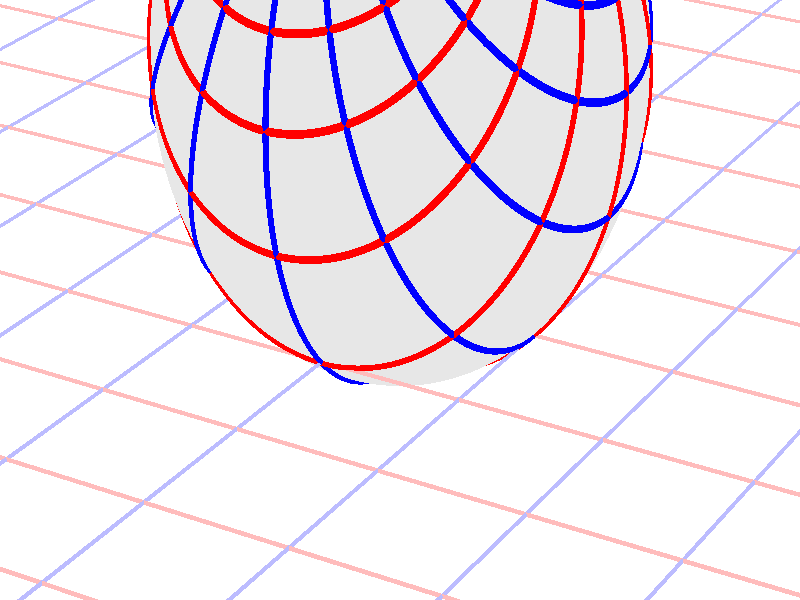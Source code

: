 #version 3.7;
global_settings{assumed_gamma 1.0}
camera{perspective location <16.275953626987476496879026, 9.396926207859083390872001, 6.840402866513374036117057> right <0.133333333333333331482962, -0.230940107675850353485814, -0.000000000000000000000000> up <-0.044429719908903583802662, -0.025651510749425152774217, 0.140953893117886280839102> direction <0.813797681349373802639491, 0.469846310392954158441370, 0.342020143325668712908083> sky <-0.296198132726023855010311, -0.171010071662834328698466, 0.939692620785908427905042> look_at <15.462155945638102139128023, 8.927079897466128954874875, 6.498382723187705600764730>}
light_source{<16.275953626987476496879026, 9.396926207859083390872001, 6.840402866513374036117057> rgb<1.0,1.0,1.0>}
background{rgb<1,1,1>}
union{object{sphere{<0.000000000000000000000000, 0.000000000000000000000000, 1.289218852294361727928163>,1.631589791924180854465476} pigment{rgbft<0.8,0.8,0.8,0.2,0.2>}}object{union{cylinder{<-50.000000000000000000000000, 50.000000000000000000000000, 0.000000000000000000000000>,<-50.000000000000000000000000, -50.000000000000000000000000, 0.000000000000000000000000>,0.010000000000000000208167}cylinder{<-49.000000000000000000000000, 50.000000000000000000000000, 0.000000000000000000000000>,<-49.000000000000000000000000, -50.000000000000000000000000, 0.000000000000000000000000>,0.010000000000000000208167}cylinder{<-48.000000000000000000000000, 50.000000000000000000000000, 0.000000000000000000000000>,<-48.000000000000000000000000, -50.000000000000000000000000, 0.000000000000000000000000>,0.010000000000000000208167}cylinder{<-47.000000000000000000000000, 50.000000000000000000000000, 0.000000000000000000000000>,<-47.000000000000000000000000, -50.000000000000000000000000, 0.000000000000000000000000>,0.010000000000000000208167}cylinder{<-46.000000000000000000000000, 50.000000000000000000000000, 0.000000000000000000000000>,<-46.000000000000000000000000, -50.000000000000000000000000, 0.000000000000000000000000>,0.010000000000000000208167}cylinder{<-45.000000000000000000000000, 50.000000000000000000000000, 0.000000000000000000000000>,<-45.000000000000000000000000, -50.000000000000000000000000, 0.000000000000000000000000>,0.010000000000000000208167}cylinder{<-44.000000000000000000000000, 50.000000000000000000000000, 0.000000000000000000000000>,<-44.000000000000000000000000, -50.000000000000000000000000, 0.000000000000000000000000>,0.010000000000000000208167}cylinder{<-43.000000000000000000000000, 50.000000000000000000000000, 0.000000000000000000000000>,<-43.000000000000000000000000, -50.000000000000000000000000, 0.000000000000000000000000>,0.010000000000000000208167}cylinder{<-42.000000000000000000000000, 50.000000000000000000000000, 0.000000000000000000000000>,<-42.000000000000000000000000, -50.000000000000000000000000, 0.000000000000000000000000>,0.010000000000000000208167}cylinder{<-41.000000000000000000000000, 50.000000000000000000000000, 0.000000000000000000000000>,<-41.000000000000000000000000, -50.000000000000000000000000, 0.000000000000000000000000>,0.010000000000000000208167}cylinder{<-40.000000000000000000000000, 50.000000000000000000000000, 0.000000000000000000000000>,<-40.000000000000000000000000, -50.000000000000000000000000, 0.000000000000000000000000>,0.010000000000000000208167}cylinder{<-39.000000000000000000000000, 50.000000000000000000000000, 0.000000000000000000000000>,<-39.000000000000000000000000, -50.000000000000000000000000, 0.000000000000000000000000>,0.010000000000000000208167}cylinder{<-38.000000000000000000000000, 50.000000000000000000000000, 0.000000000000000000000000>,<-38.000000000000000000000000, -50.000000000000000000000000, 0.000000000000000000000000>,0.010000000000000000208167}cylinder{<-37.000000000000000000000000, 50.000000000000000000000000, 0.000000000000000000000000>,<-37.000000000000000000000000, -50.000000000000000000000000, 0.000000000000000000000000>,0.010000000000000000208167}cylinder{<-36.000000000000000000000000, 50.000000000000000000000000, 0.000000000000000000000000>,<-36.000000000000000000000000, -50.000000000000000000000000, 0.000000000000000000000000>,0.010000000000000000208167}cylinder{<-35.000000000000000000000000, 50.000000000000000000000000, 0.000000000000000000000000>,<-35.000000000000000000000000, -50.000000000000000000000000, 0.000000000000000000000000>,0.010000000000000000208167}cylinder{<-34.000000000000000000000000, 50.000000000000000000000000, 0.000000000000000000000000>,<-34.000000000000000000000000, -50.000000000000000000000000, 0.000000000000000000000000>,0.010000000000000000208167}cylinder{<-33.000000000000000000000000, 50.000000000000000000000000, 0.000000000000000000000000>,<-33.000000000000000000000000, -50.000000000000000000000000, 0.000000000000000000000000>,0.010000000000000000208167}cylinder{<-32.000000000000000000000000, 50.000000000000000000000000, 0.000000000000000000000000>,<-32.000000000000000000000000, -50.000000000000000000000000, 0.000000000000000000000000>,0.010000000000000000208167}cylinder{<-31.000000000000000000000000, 50.000000000000000000000000, 0.000000000000000000000000>,<-31.000000000000000000000000, -50.000000000000000000000000, 0.000000000000000000000000>,0.010000000000000000208167}cylinder{<-30.000000000000000000000000, 50.000000000000000000000000, 0.000000000000000000000000>,<-30.000000000000000000000000, -50.000000000000000000000000, 0.000000000000000000000000>,0.010000000000000000208167}cylinder{<-29.000000000000000000000000, 50.000000000000000000000000, 0.000000000000000000000000>,<-29.000000000000000000000000, -50.000000000000000000000000, 0.000000000000000000000000>,0.010000000000000000208167}cylinder{<-28.000000000000000000000000, 50.000000000000000000000000, 0.000000000000000000000000>,<-28.000000000000000000000000, -50.000000000000000000000000, 0.000000000000000000000000>,0.010000000000000000208167}cylinder{<-27.000000000000000000000000, 50.000000000000000000000000, 0.000000000000000000000000>,<-27.000000000000000000000000, -50.000000000000000000000000, 0.000000000000000000000000>,0.010000000000000000208167}cylinder{<-26.000000000000000000000000, 50.000000000000000000000000, 0.000000000000000000000000>,<-26.000000000000000000000000, -50.000000000000000000000000, 0.000000000000000000000000>,0.010000000000000000208167}cylinder{<-25.000000000000000000000000, 50.000000000000000000000000, 0.000000000000000000000000>,<-25.000000000000000000000000, -50.000000000000000000000000, 0.000000000000000000000000>,0.010000000000000000208167}cylinder{<-24.000000000000000000000000, 50.000000000000000000000000, 0.000000000000000000000000>,<-24.000000000000000000000000, -50.000000000000000000000000, 0.000000000000000000000000>,0.010000000000000000208167}cylinder{<-23.000000000000000000000000, 50.000000000000000000000000, 0.000000000000000000000000>,<-23.000000000000000000000000, -50.000000000000000000000000, 0.000000000000000000000000>,0.010000000000000000208167}cylinder{<-22.000000000000000000000000, 50.000000000000000000000000, 0.000000000000000000000000>,<-22.000000000000000000000000, -50.000000000000000000000000, 0.000000000000000000000000>,0.010000000000000000208167}cylinder{<-21.000000000000000000000000, 50.000000000000000000000000, 0.000000000000000000000000>,<-21.000000000000000000000000, -50.000000000000000000000000, 0.000000000000000000000000>,0.010000000000000000208167}cylinder{<-20.000000000000000000000000, 50.000000000000000000000000, 0.000000000000000000000000>,<-20.000000000000000000000000, -50.000000000000000000000000, 0.000000000000000000000000>,0.010000000000000000208167}cylinder{<-19.000000000000000000000000, 50.000000000000000000000000, 0.000000000000000000000000>,<-19.000000000000000000000000, -50.000000000000000000000000, 0.000000000000000000000000>,0.010000000000000000208167}cylinder{<-18.000000000000000000000000, 50.000000000000000000000000, 0.000000000000000000000000>,<-18.000000000000000000000000, -50.000000000000000000000000, 0.000000000000000000000000>,0.010000000000000000208167}cylinder{<-17.000000000000000000000000, 50.000000000000000000000000, 0.000000000000000000000000>,<-17.000000000000000000000000, -50.000000000000000000000000, 0.000000000000000000000000>,0.010000000000000000208167}cylinder{<-16.000000000000000000000000, 50.000000000000000000000000, 0.000000000000000000000000>,<-16.000000000000000000000000, -50.000000000000000000000000, 0.000000000000000000000000>,0.010000000000000000208167}cylinder{<-15.000000000000000000000000, 50.000000000000000000000000, 0.000000000000000000000000>,<-15.000000000000000000000000, -50.000000000000000000000000, 0.000000000000000000000000>,0.010000000000000000208167}cylinder{<-14.000000000000000000000000, 50.000000000000000000000000, 0.000000000000000000000000>,<-14.000000000000000000000000, -50.000000000000000000000000, 0.000000000000000000000000>,0.010000000000000000208167}cylinder{<-13.000000000000000000000000, 50.000000000000000000000000, 0.000000000000000000000000>,<-13.000000000000000000000000, -50.000000000000000000000000, 0.000000000000000000000000>,0.010000000000000000208167}cylinder{<-12.000000000000000000000000, 50.000000000000000000000000, 0.000000000000000000000000>,<-12.000000000000000000000000, -50.000000000000000000000000, 0.000000000000000000000000>,0.010000000000000000208167}cylinder{<-11.000000000000000000000000, 50.000000000000000000000000, 0.000000000000000000000000>,<-11.000000000000000000000000, -50.000000000000000000000000, 0.000000000000000000000000>,0.010000000000000000208167}cylinder{<-10.000000000000000000000000, 50.000000000000000000000000, 0.000000000000000000000000>,<-10.000000000000000000000000, -50.000000000000000000000000, 0.000000000000000000000000>,0.010000000000000000208167}cylinder{<-9.000000000000000000000000, 50.000000000000000000000000, 0.000000000000000000000000>,<-9.000000000000000000000000, -50.000000000000000000000000, 0.000000000000000000000000>,0.010000000000000000208167}cylinder{<-8.000000000000000000000000, 50.000000000000000000000000, 0.000000000000000000000000>,<-8.000000000000000000000000, -50.000000000000000000000000, 0.000000000000000000000000>,0.010000000000000000208167}cylinder{<-7.000000000000000000000000, 50.000000000000000000000000, 0.000000000000000000000000>,<-7.000000000000000000000000, -50.000000000000000000000000, 0.000000000000000000000000>,0.010000000000000000208167}cylinder{<-6.000000000000000000000000, 50.000000000000000000000000, 0.000000000000000000000000>,<-6.000000000000000000000000, -50.000000000000000000000000, 0.000000000000000000000000>,0.010000000000000000208167}cylinder{<-5.000000000000000000000000, 50.000000000000000000000000, 0.000000000000000000000000>,<-5.000000000000000000000000, -50.000000000000000000000000, 0.000000000000000000000000>,0.010000000000000000208167}cylinder{<-4.000000000000000000000000, 50.000000000000000000000000, 0.000000000000000000000000>,<-4.000000000000000000000000, -50.000000000000000000000000, 0.000000000000000000000000>,0.010000000000000000208167}cylinder{<-3.000000000000000000000000, 50.000000000000000000000000, 0.000000000000000000000000>,<-3.000000000000000000000000, -50.000000000000000000000000, 0.000000000000000000000000>,0.010000000000000000208167}cylinder{<-2.000000000000000000000000, 50.000000000000000000000000, 0.000000000000000000000000>,<-2.000000000000000000000000, -50.000000000000000000000000, 0.000000000000000000000000>,0.010000000000000000208167}cylinder{<-1.000000000000000000000000, 50.000000000000000000000000, 0.000000000000000000000000>,<-1.000000000000000000000000, -50.000000000000000000000000, 0.000000000000000000000000>,0.010000000000000000208167}cylinder{<0.000000000000000000000000, 50.000000000000000000000000, 0.000000000000000000000000>,<0.000000000000000000000000, -50.000000000000000000000000, 0.000000000000000000000000>,0.010000000000000000208167}cylinder{<1.000000000000000000000000, 50.000000000000000000000000, 0.000000000000000000000000>,<1.000000000000000000000000, -50.000000000000000000000000, 0.000000000000000000000000>,0.010000000000000000208167}cylinder{<2.000000000000000000000000, 50.000000000000000000000000, 0.000000000000000000000000>,<2.000000000000000000000000, -50.000000000000000000000000, 0.000000000000000000000000>,0.010000000000000000208167}cylinder{<3.000000000000000000000000, 50.000000000000000000000000, 0.000000000000000000000000>,<3.000000000000000000000000, -50.000000000000000000000000, 0.000000000000000000000000>,0.010000000000000000208167}cylinder{<4.000000000000000000000000, 50.000000000000000000000000, 0.000000000000000000000000>,<4.000000000000000000000000, -50.000000000000000000000000, 0.000000000000000000000000>,0.010000000000000000208167}cylinder{<5.000000000000000000000000, 50.000000000000000000000000, 0.000000000000000000000000>,<5.000000000000000000000000, -50.000000000000000000000000, 0.000000000000000000000000>,0.010000000000000000208167}cylinder{<6.000000000000000000000000, 50.000000000000000000000000, 0.000000000000000000000000>,<6.000000000000000000000000, -50.000000000000000000000000, 0.000000000000000000000000>,0.010000000000000000208167}cylinder{<7.000000000000000000000000, 50.000000000000000000000000, 0.000000000000000000000000>,<7.000000000000000000000000, -50.000000000000000000000000, 0.000000000000000000000000>,0.010000000000000000208167}cylinder{<8.000000000000000000000000, 50.000000000000000000000000, 0.000000000000000000000000>,<8.000000000000000000000000, -50.000000000000000000000000, 0.000000000000000000000000>,0.010000000000000000208167}cylinder{<9.000000000000000000000000, 50.000000000000000000000000, 0.000000000000000000000000>,<9.000000000000000000000000, -50.000000000000000000000000, 0.000000000000000000000000>,0.010000000000000000208167}cylinder{<10.000000000000000000000000, 50.000000000000000000000000, 0.000000000000000000000000>,<10.000000000000000000000000, -50.000000000000000000000000, 0.000000000000000000000000>,0.010000000000000000208167}cylinder{<11.000000000000000000000000, 50.000000000000000000000000, 0.000000000000000000000000>,<11.000000000000000000000000, -50.000000000000000000000000, 0.000000000000000000000000>,0.010000000000000000208167}cylinder{<12.000000000000000000000000, 50.000000000000000000000000, 0.000000000000000000000000>,<12.000000000000000000000000, -50.000000000000000000000000, 0.000000000000000000000000>,0.010000000000000000208167}cylinder{<13.000000000000000000000000, 50.000000000000000000000000, 0.000000000000000000000000>,<13.000000000000000000000000, -50.000000000000000000000000, 0.000000000000000000000000>,0.010000000000000000208167}cylinder{<14.000000000000000000000000, 50.000000000000000000000000, 0.000000000000000000000000>,<14.000000000000000000000000, -50.000000000000000000000000, 0.000000000000000000000000>,0.010000000000000000208167}cylinder{<15.000000000000000000000000, 50.000000000000000000000000, 0.000000000000000000000000>,<15.000000000000000000000000, -50.000000000000000000000000, 0.000000000000000000000000>,0.010000000000000000208167}cylinder{<16.000000000000000000000000, 50.000000000000000000000000, 0.000000000000000000000000>,<16.000000000000000000000000, -50.000000000000000000000000, 0.000000000000000000000000>,0.010000000000000000208167}cylinder{<17.000000000000000000000000, 50.000000000000000000000000, 0.000000000000000000000000>,<17.000000000000000000000000, -50.000000000000000000000000, 0.000000000000000000000000>,0.010000000000000000208167}cylinder{<18.000000000000000000000000, 50.000000000000000000000000, 0.000000000000000000000000>,<18.000000000000000000000000, -50.000000000000000000000000, 0.000000000000000000000000>,0.010000000000000000208167}cylinder{<19.000000000000000000000000, 50.000000000000000000000000, 0.000000000000000000000000>,<19.000000000000000000000000, -50.000000000000000000000000, 0.000000000000000000000000>,0.010000000000000000208167}cylinder{<20.000000000000000000000000, 50.000000000000000000000000, 0.000000000000000000000000>,<20.000000000000000000000000, -50.000000000000000000000000, 0.000000000000000000000000>,0.010000000000000000208167}cylinder{<21.000000000000000000000000, 50.000000000000000000000000, 0.000000000000000000000000>,<21.000000000000000000000000, -50.000000000000000000000000, 0.000000000000000000000000>,0.010000000000000000208167}cylinder{<22.000000000000000000000000, 50.000000000000000000000000, 0.000000000000000000000000>,<22.000000000000000000000000, -50.000000000000000000000000, 0.000000000000000000000000>,0.010000000000000000208167}cylinder{<23.000000000000000000000000, 50.000000000000000000000000, 0.000000000000000000000000>,<23.000000000000000000000000, -50.000000000000000000000000, 0.000000000000000000000000>,0.010000000000000000208167}cylinder{<24.000000000000000000000000, 50.000000000000000000000000, 0.000000000000000000000000>,<24.000000000000000000000000, -50.000000000000000000000000, 0.000000000000000000000000>,0.010000000000000000208167}cylinder{<25.000000000000000000000000, 50.000000000000000000000000, 0.000000000000000000000000>,<25.000000000000000000000000, -50.000000000000000000000000, 0.000000000000000000000000>,0.010000000000000000208167}cylinder{<26.000000000000000000000000, 50.000000000000000000000000, 0.000000000000000000000000>,<26.000000000000000000000000, -50.000000000000000000000000, 0.000000000000000000000000>,0.010000000000000000208167}cylinder{<27.000000000000000000000000, 50.000000000000000000000000, 0.000000000000000000000000>,<27.000000000000000000000000, -50.000000000000000000000000, 0.000000000000000000000000>,0.010000000000000000208167}cylinder{<28.000000000000000000000000, 50.000000000000000000000000, 0.000000000000000000000000>,<28.000000000000000000000000, -50.000000000000000000000000, 0.000000000000000000000000>,0.010000000000000000208167}cylinder{<29.000000000000000000000000, 50.000000000000000000000000, 0.000000000000000000000000>,<29.000000000000000000000000, -50.000000000000000000000000, 0.000000000000000000000000>,0.010000000000000000208167}cylinder{<30.000000000000000000000000, 50.000000000000000000000000, 0.000000000000000000000000>,<30.000000000000000000000000, -50.000000000000000000000000, 0.000000000000000000000000>,0.010000000000000000208167}cylinder{<31.000000000000000000000000, 50.000000000000000000000000, 0.000000000000000000000000>,<31.000000000000000000000000, -50.000000000000000000000000, 0.000000000000000000000000>,0.010000000000000000208167}cylinder{<32.000000000000000000000000, 50.000000000000000000000000, 0.000000000000000000000000>,<32.000000000000000000000000, -50.000000000000000000000000, 0.000000000000000000000000>,0.010000000000000000208167}cylinder{<33.000000000000000000000000, 50.000000000000000000000000, 0.000000000000000000000000>,<33.000000000000000000000000, -50.000000000000000000000000, 0.000000000000000000000000>,0.010000000000000000208167}cylinder{<34.000000000000000000000000, 50.000000000000000000000000, 0.000000000000000000000000>,<34.000000000000000000000000, -50.000000000000000000000000, 0.000000000000000000000000>,0.010000000000000000208167}cylinder{<35.000000000000000000000000, 50.000000000000000000000000, 0.000000000000000000000000>,<35.000000000000000000000000, -50.000000000000000000000000, 0.000000000000000000000000>,0.010000000000000000208167}cylinder{<36.000000000000000000000000, 50.000000000000000000000000, 0.000000000000000000000000>,<36.000000000000000000000000, -50.000000000000000000000000, 0.000000000000000000000000>,0.010000000000000000208167}cylinder{<37.000000000000000000000000, 50.000000000000000000000000, 0.000000000000000000000000>,<37.000000000000000000000000, -50.000000000000000000000000, 0.000000000000000000000000>,0.010000000000000000208167}cylinder{<38.000000000000000000000000, 50.000000000000000000000000, 0.000000000000000000000000>,<38.000000000000000000000000, -50.000000000000000000000000, 0.000000000000000000000000>,0.010000000000000000208167}cylinder{<39.000000000000000000000000, 50.000000000000000000000000, 0.000000000000000000000000>,<39.000000000000000000000000, -50.000000000000000000000000, 0.000000000000000000000000>,0.010000000000000000208167}cylinder{<40.000000000000000000000000, 50.000000000000000000000000, 0.000000000000000000000000>,<40.000000000000000000000000, -50.000000000000000000000000, 0.000000000000000000000000>,0.010000000000000000208167}cylinder{<41.000000000000000000000000, 50.000000000000000000000000, 0.000000000000000000000000>,<41.000000000000000000000000, -50.000000000000000000000000, 0.000000000000000000000000>,0.010000000000000000208167}cylinder{<42.000000000000000000000000, 50.000000000000000000000000, 0.000000000000000000000000>,<42.000000000000000000000000, -50.000000000000000000000000, 0.000000000000000000000000>,0.010000000000000000208167}cylinder{<43.000000000000000000000000, 50.000000000000000000000000, 0.000000000000000000000000>,<43.000000000000000000000000, -50.000000000000000000000000, 0.000000000000000000000000>,0.010000000000000000208167}cylinder{<44.000000000000000000000000, 50.000000000000000000000000, 0.000000000000000000000000>,<44.000000000000000000000000, -50.000000000000000000000000, 0.000000000000000000000000>,0.010000000000000000208167}cylinder{<45.000000000000000000000000, 50.000000000000000000000000, 0.000000000000000000000000>,<45.000000000000000000000000, -50.000000000000000000000000, 0.000000000000000000000000>,0.010000000000000000208167}cylinder{<46.000000000000000000000000, 50.000000000000000000000000, 0.000000000000000000000000>,<46.000000000000000000000000, -50.000000000000000000000000, 0.000000000000000000000000>,0.010000000000000000208167}cylinder{<47.000000000000000000000000, 50.000000000000000000000000, 0.000000000000000000000000>,<47.000000000000000000000000, -50.000000000000000000000000, 0.000000000000000000000000>,0.010000000000000000208167}cylinder{<48.000000000000000000000000, 50.000000000000000000000000, 0.000000000000000000000000>,<48.000000000000000000000000, -50.000000000000000000000000, 0.000000000000000000000000>,0.010000000000000000208167}cylinder{<49.000000000000000000000000, 50.000000000000000000000000, 0.000000000000000000000000>,<49.000000000000000000000000, -50.000000000000000000000000, 0.000000000000000000000000>,0.010000000000000000208167}cylinder{<50.000000000000000000000000, 50.000000000000000000000000, 0.000000000000000000000000>,<50.000000000000000000000000, -50.000000000000000000000000, 0.000000000000000000000000>,0.010000000000000000208167}} pigment{rgb<1.0,0.5,0.5>}}object{union{cylinder{<50.000000000000000000000000, -50.000000000000000000000000, 0.000000000000000000000000>,<-50.000000000000000000000000, -50.000000000000000000000000, 0.000000000000000000000000>,0.010000000000000000208167}cylinder{<50.000000000000000000000000, -49.000000000000000000000000, 0.000000000000000000000000>,<-50.000000000000000000000000, -49.000000000000000000000000, 0.000000000000000000000000>,0.010000000000000000208167}cylinder{<50.000000000000000000000000, -48.000000000000000000000000, 0.000000000000000000000000>,<-50.000000000000000000000000, -48.000000000000000000000000, 0.000000000000000000000000>,0.010000000000000000208167}cylinder{<50.000000000000000000000000, -47.000000000000000000000000, 0.000000000000000000000000>,<-50.000000000000000000000000, -47.000000000000000000000000, 0.000000000000000000000000>,0.010000000000000000208167}cylinder{<50.000000000000000000000000, -46.000000000000000000000000, 0.000000000000000000000000>,<-50.000000000000000000000000, -46.000000000000000000000000, 0.000000000000000000000000>,0.010000000000000000208167}cylinder{<50.000000000000000000000000, -45.000000000000000000000000, 0.000000000000000000000000>,<-50.000000000000000000000000, -45.000000000000000000000000, 0.000000000000000000000000>,0.010000000000000000208167}cylinder{<50.000000000000000000000000, -44.000000000000000000000000, 0.000000000000000000000000>,<-50.000000000000000000000000, -44.000000000000000000000000, 0.000000000000000000000000>,0.010000000000000000208167}cylinder{<50.000000000000000000000000, -43.000000000000000000000000, 0.000000000000000000000000>,<-50.000000000000000000000000, -43.000000000000000000000000, 0.000000000000000000000000>,0.010000000000000000208167}cylinder{<50.000000000000000000000000, -42.000000000000000000000000, 0.000000000000000000000000>,<-50.000000000000000000000000, -42.000000000000000000000000, 0.000000000000000000000000>,0.010000000000000000208167}cylinder{<50.000000000000000000000000, -41.000000000000000000000000, 0.000000000000000000000000>,<-50.000000000000000000000000, -41.000000000000000000000000, 0.000000000000000000000000>,0.010000000000000000208167}cylinder{<50.000000000000000000000000, -40.000000000000000000000000, 0.000000000000000000000000>,<-50.000000000000000000000000, -40.000000000000000000000000, 0.000000000000000000000000>,0.010000000000000000208167}cylinder{<50.000000000000000000000000, -39.000000000000000000000000, 0.000000000000000000000000>,<-50.000000000000000000000000, -39.000000000000000000000000, 0.000000000000000000000000>,0.010000000000000000208167}cylinder{<50.000000000000000000000000, -38.000000000000000000000000, 0.000000000000000000000000>,<-50.000000000000000000000000, -38.000000000000000000000000, 0.000000000000000000000000>,0.010000000000000000208167}cylinder{<50.000000000000000000000000, -37.000000000000000000000000, 0.000000000000000000000000>,<-50.000000000000000000000000, -37.000000000000000000000000, 0.000000000000000000000000>,0.010000000000000000208167}cylinder{<50.000000000000000000000000, -36.000000000000000000000000, 0.000000000000000000000000>,<-50.000000000000000000000000, -36.000000000000000000000000, 0.000000000000000000000000>,0.010000000000000000208167}cylinder{<50.000000000000000000000000, -35.000000000000000000000000, 0.000000000000000000000000>,<-50.000000000000000000000000, -35.000000000000000000000000, 0.000000000000000000000000>,0.010000000000000000208167}cylinder{<50.000000000000000000000000, -34.000000000000000000000000, 0.000000000000000000000000>,<-50.000000000000000000000000, -34.000000000000000000000000, 0.000000000000000000000000>,0.010000000000000000208167}cylinder{<50.000000000000000000000000, -33.000000000000000000000000, 0.000000000000000000000000>,<-50.000000000000000000000000, -33.000000000000000000000000, 0.000000000000000000000000>,0.010000000000000000208167}cylinder{<50.000000000000000000000000, -32.000000000000000000000000, 0.000000000000000000000000>,<-50.000000000000000000000000, -32.000000000000000000000000, 0.000000000000000000000000>,0.010000000000000000208167}cylinder{<50.000000000000000000000000, -31.000000000000000000000000, 0.000000000000000000000000>,<-50.000000000000000000000000, -31.000000000000000000000000, 0.000000000000000000000000>,0.010000000000000000208167}cylinder{<50.000000000000000000000000, -30.000000000000000000000000, 0.000000000000000000000000>,<-50.000000000000000000000000, -30.000000000000000000000000, 0.000000000000000000000000>,0.010000000000000000208167}cylinder{<50.000000000000000000000000, -29.000000000000000000000000, 0.000000000000000000000000>,<-50.000000000000000000000000, -29.000000000000000000000000, 0.000000000000000000000000>,0.010000000000000000208167}cylinder{<50.000000000000000000000000, -28.000000000000000000000000, 0.000000000000000000000000>,<-50.000000000000000000000000, -28.000000000000000000000000, 0.000000000000000000000000>,0.010000000000000000208167}cylinder{<50.000000000000000000000000, -27.000000000000000000000000, 0.000000000000000000000000>,<-50.000000000000000000000000, -27.000000000000000000000000, 0.000000000000000000000000>,0.010000000000000000208167}cylinder{<50.000000000000000000000000, -26.000000000000000000000000, 0.000000000000000000000000>,<-50.000000000000000000000000, -26.000000000000000000000000, 0.000000000000000000000000>,0.010000000000000000208167}cylinder{<50.000000000000000000000000, -25.000000000000000000000000, 0.000000000000000000000000>,<-50.000000000000000000000000, -25.000000000000000000000000, 0.000000000000000000000000>,0.010000000000000000208167}cylinder{<50.000000000000000000000000, -24.000000000000000000000000, 0.000000000000000000000000>,<-50.000000000000000000000000, -24.000000000000000000000000, 0.000000000000000000000000>,0.010000000000000000208167}cylinder{<50.000000000000000000000000, -23.000000000000000000000000, 0.000000000000000000000000>,<-50.000000000000000000000000, -23.000000000000000000000000, 0.000000000000000000000000>,0.010000000000000000208167}cylinder{<50.000000000000000000000000, -22.000000000000000000000000, 0.000000000000000000000000>,<-50.000000000000000000000000, -22.000000000000000000000000, 0.000000000000000000000000>,0.010000000000000000208167}cylinder{<50.000000000000000000000000, -21.000000000000000000000000, 0.000000000000000000000000>,<-50.000000000000000000000000, -21.000000000000000000000000, 0.000000000000000000000000>,0.010000000000000000208167}cylinder{<50.000000000000000000000000, -20.000000000000000000000000, 0.000000000000000000000000>,<-50.000000000000000000000000, -20.000000000000000000000000, 0.000000000000000000000000>,0.010000000000000000208167}cylinder{<50.000000000000000000000000, -19.000000000000000000000000, 0.000000000000000000000000>,<-50.000000000000000000000000, -19.000000000000000000000000, 0.000000000000000000000000>,0.010000000000000000208167}cylinder{<50.000000000000000000000000, -18.000000000000000000000000, 0.000000000000000000000000>,<-50.000000000000000000000000, -18.000000000000000000000000, 0.000000000000000000000000>,0.010000000000000000208167}cylinder{<50.000000000000000000000000, -17.000000000000000000000000, 0.000000000000000000000000>,<-50.000000000000000000000000, -17.000000000000000000000000, 0.000000000000000000000000>,0.010000000000000000208167}cylinder{<50.000000000000000000000000, -16.000000000000000000000000, 0.000000000000000000000000>,<-50.000000000000000000000000, -16.000000000000000000000000, 0.000000000000000000000000>,0.010000000000000000208167}cylinder{<50.000000000000000000000000, -15.000000000000000000000000, 0.000000000000000000000000>,<-50.000000000000000000000000, -15.000000000000000000000000, 0.000000000000000000000000>,0.010000000000000000208167}cylinder{<50.000000000000000000000000, -14.000000000000000000000000, 0.000000000000000000000000>,<-50.000000000000000000000000, -14.000000000000000000000000, 0.000000000000000000000000>,0.010000000000000000208167}cylinder{<50.000000000000000000000000, -13.000000000000000000000000, 0.000000000000000000000000>,<-50.000000000000000000000000, -13.000000000000000000000000, 0.000000000000000000000000>,0.010000000000000000208167}cylinder{<50.000000000000000000000000, -12.000000000000000000000000, 0.000000000000000000000000>,<-50.000000000000000000000000, -12.000000000000000000000000, 0.000000000000000000000000>,0.010000000000000000208167}cylinder{<50.000000000000000000000000, -11.000000000000000000000000, 0.000000000000000000000000>,<-50.000000000000000000000000, -11.000000000000000000000000, 0.000000000000000000000000>,0.010000000000000000208167}cylinder{<50.000000000000000000000000, -10.000000000000000000000000, 0.000000000000000000000000>,<-50.000000000000000000000000, -10.000000000000000000000000, 0.000000000000000000000000>,0.010000000000000000208167}cylinder{<50.000000000000000000000000, -9.000000000000000000000000, 0.000000000000000000000000>,<-50.000000000000000000000000, -9.000000000000000000000000, 0.000000000000000000000000>,0.010000000000000000208167}cylinder{<50.000000000000000000000000, -8.000000000000000000000000, 0.000000000000000000000000>,<-50.000000000000000000000000, -8.000000000000000000000000, 0.000000000000000000000000>,0.010000000000000000208167}cylinder{<50.000000000000000000000000, -7.000000000000000000000000, 0.000000000000000000000000>,<-50.000000000000000000000000, -7.000000000000000000000000, 0.000000000000000000000000>,0.010000000000000000208167}cylinder{<50.000000000000000000000000, -6.000000000000000000000000, 0.000000000000000000000000>,<-50.000000000000000000000000, -6.000000000000000000000000, 0.000000000000000000000000>,0.010000000000000000208167}cylinder{<50.000000000000000000000000, -5.000000000000000000000000, 0.000000000000000000000000>,<-50.000000000000000000000000, -5.000000000000000000000000, 0.000000000000000000000000>,0.010000000000000000208167}cylinder{<50.000000000000000000000000, -4.000000000000000000000000, 0.000000000000000000000000>,<-50.000000000000000000000000, -4.000000000000000000000000, 0.000000000000000000000000>,0.010000000000000000208167}cylinder{<50.000000000000000000000000, -3.000000000000000000000000, 0.000000000000000000000000>,<-50.000000000000000000000000, -3.000000000000000000000000, 0.000000000000000000000000>,0.010000000000000000208167}cylinder{<50.000000000000000000000000, -2.000000000000000000000000, 0.000000000000000000000000>,<-50.000000000000000000000000, -2.000000000000000000000000, 0.000000000000000000000000>,0.010000000000000000208167}cylinder{<50.000000000000000000000000, -1.000000000000000000000000, 0.000000000000000000000000>,<-50.000000000000000000000000, -1.000000000000000000000000, 0.000000000000000000000000>,0.010000000000000000208167}cylinder{<50.000000000000000000000000, 0.000000000000000000000000, 0.000000000000000000000000>,<-50.000000000000000000000000, 0.000000000000000000000000, 0.000000000000000000000000>,0.010000000000000000208167}cylinder{<50.000000000000000000000000, 1.000000000000000000000000, 0.000000000000000000000000>,<-50.000000000000000000000000, 1.000000000000000000000000, 0.000000000000000000000000>,0.010000000000000000208167}cylinder{<50.000000000000000000000000, 2.000000000000000000000000, 0.000000000000000000000000>,<-50.000000000000000000000000, 2.000000000000000000000000, 0.000000000000000000000000>,0.010000000000000000208167}cylinder{<50.000000000000000000000000, 3.000000000000000000000000, 0.000000000000000000000000>,<-50.000000000000000000000000, 3.000000000000000000000000, 0.000000000000000000000000>,0.010000000000000000208167}cylinder{<50.000000000000000000000000, 4.000000000000000000000000, 0.000000000000000000000000>,<-50.000000000000000000000000, 4.000000000000000000000000, 0.000000000000000000000000>,0.010000000000000000208167}cylinder{<50.000000000000000000000000, 5.000000000000000000000000, 0.000000000000000000000000>,<-50.000000000000000000000000, 5.000000000000000000000000, 0.000000000000000000000000>,0.010000000000000000208167}cylinder{<50.000000000000000000000000, 6.000000000000000000000000, 0.000000000000000000000000>,<-50.000000000000000000000000, 6.000000000000000000000000, 0.000000000000000000000000>,0.010000000000000000208167}cylinder{<50.000000000000000000000000, 7.000000000000000000000000, 0.000000000000000000000000>,<-50.000000000000000000000000, 7.000000000000000000000000, 0.000000000000000000000000>,0.010000000000000000208167}cylinder{<50.000000000000000000000000, 8.000000000000000000000000, 0.000000000000000000000000>,<-50.000000000000000000000000, 8.000000000000000000000000, 0.000000000000000000000000>,0.010000000000000000208167}cylinder{<50.000000000000000000000000, 9.000000000000000000000000, 0.000000000000000000000000>,<-50.000000000000000000000000, 9.000000000000000000000000, 0.000000000000000000000000>,0.010000000000000000208167}cylinder{<50.000000000000000000000000, 10.000000000000000000000000, 0.000000000000000000000000>,<-50.000000000000000000000000, 10.000000000000000000000000, 0.000000000000000000000000>,0.010000000000000000208167}cylinder{<50.000000000000000000000000, 11.000000000000000000000000, 0.000000000000000000000000>,<-50.000000000000000000000000, 11.000000000000000000000000, 0.000000000000000000000000>,0.010000000000000000208167}cylinder{<50.000000000000000000000000, 12.000000000000000000000000, 0.000000000000000000000000>,<-50.000000000000000000000000, 12.000000000000000000000000, 0.000000000000000000000000>,0.010000000000000000208167}cylinder{<50.000000000000000000000000, 13.000000000000000000000000, 0.000000000000000000000000>,<-50.000000000000000000000000, 13.000000000000000000000000, 0.000000000000000000000000>,0.010000000000000000208167}cylinder{<50.000000000000000000000000, 14.000000000000000000000000, 0.000000000000000000000000>,<-50.000000000000000000000000, 14.000000000000000000000000, 0.000000000000000000000000>,0.010000000000000000208167}cylinder{<50.000000000000000000000000, 15.000000000000000000000000, 0.000000000000000000000000>,<-50.000000000000000000000000, 15.000000000000000000000000, 0.000000000000000000000000>,0.010000000000000000208167}cylinder{<50.000000000000000000000000, 16.000000000000000000000000, 0.000000000000000000000000>,<-50.000000000000000000000000, 16.000000000000000000000000, 0.000000000000000000000000>,0.010000000000000000208167}cylinder{<50.000000000000000000000000, 17.000000000000000000000000, 0.000000000000000000000000>,<-50.000000000000000000000000, 17.000000000000000000000000, 0.000000000000000000000000>,0.010000000000000000208167}cylinder{<50.000000000000000000000000, 18.000000000000000000000000, 0.000000000000000000000000>,<-50.000000000000000000000000, 18.000000000000000000000000, 0.000000000000000000000000>,0.010000000000000000208167}cylinder{<50.000000000000000000000000, 19.000000000000000000000000, 0.000000000000000000000000>,<-50.000000000000000000000000, 19.000000000000000000000000, 0.000000000000000000000000>,0.010000000000000000208167}cylinder{<50.000000000000000000000000, 20.000000000000000000000000, 0.000000000000000000000000>,<-50.000000000000000000000000, 20.000000000000000000000000, 0.000000000000000000000000>,0.010000000000000000208167}cylinder{<50.000000000000000000000000, 21.000000000000000000000000, 0.000000000000000000000000>,<-50.000000000000000000000000, 21.000000000000000000000000, 0.000000000000000000000000>,0.010000000000000000208167}cylinder{<50.000000000000000000000000, 22.000000000000000000000000, 0.000000000000000000000000>,<-50.000000000000000000000000, 22.000000000000000000000000, 0.000000000000000000000000>,0.010000000000000000208167}cylinder{<50.000000000000000000000000, 23.000000000000000000000000, 0.000000000000000000000000>,<-50.000000000000000000000000, 23.000000000000000000000000, 0.000000000000000000000000>,0.010000000000000000208167}cylinder{<50.000000000000000000000000, 24.000000000000000000000000, 0.000000000000000000000000>,<-50.000000000000000000000000, 24.000000000000000000000000, 0.000000000000000000000000>,0.010000000000000000208167}cylinder{<50.000000000000000000000000, 25.000000000000000000000000, 0.000000000000000000000000>,<-50.000000000000000000000000, 25.000000000000000000000000, 0.000000000000000000000000>,0.010000000000000000208167}cylinder{<50.000000000000000000000000, 26.000000000000000000000000, 0.000000000000000000000000>,<-50.000000000000000000000000, 26.000000000000000000000000, 0.000000000000000000000000>,0.010000000000000000208167}cylinder{<50.000000000000000000000000, 27.000000000000000000000000, 0.000000000000000000000000>,<-50.000000000000000000000000, 27.000000000000000000000000, 0.000000000000000000000000>,0.010000000000000000208167}cylinder{<50.000000000000000000000000, 28.000000000000000000000000, 0.000000000000000000000000>,<-50.000000000000000000000000, 28.000000000000000000000000, 0.000000000000000000000000>,0.010000000000000000208167}cylinder{<50.000000000000000000000000, 29.000000000000000000000000, 0.000000000000000000000000>,<-50.000000000000000000000000, 29.000000000000000000000000, 0.000000000000000000000000>,0.010000000000000000208167}cylinder{<50.000000000000000000000000, 30.000000000000000000000000, 0.000000000000000000000000>,<-50.000000000000000000000000, 30.000000000000000000000000, 0.000000000000000000000000>,0.010000000000000000208167}cylinder{<50.000000000000000000000000, 31.000000000000000000000000, 0.000000000000000000000000>,<-50.000000000000000000000000, 31.000000000000000000000000, 0.000000000000000000000000>,0.010000000000000000208167}cylinder{<50.000000000000000000000000, 32.000000000000000000000000, 0.000000000000000000000000>,<-50.000000000000000000000000, 32.000000000000000000000000, 0.000000000000000000000000>,0.010000000000000000208167}cylinder{<50.000000000000000000000000, 33.000000000000000000000000, 0.000000000000000000000000>,<-50.000000000000000000000000, 33.000000000000000000000000, 0.000000000000000000000000>,0.010000000000000000208167}cylinder{<50.000000000000000000000000, 34.000000000000000000000000, 0.000000000000000000000000>,<-50.000000000000000000000000, 34.000000000000000000000000, 0.000000000000000000000000>,0.010000000000000000208167}cylinder{<50.000000000000000000000000, 35.000000000000000000000000, 0.000000000000000000000000>,<-50.000000000000000000000000, 35.000000000000000000000000, 0.000000000000000000000000>,0.010000000000000000208167}cylinder{<50.000000000000000000000000, 36.000000000000000000000000, 0.000000000000000000000000>,<-50.000000000000000000000000, 36.000000000000000000000000, 0.000000000000000000000000>,0.010000000000000000208167}cylinder{<50.000000000000000000000000, 37.000000000000000000000000, 0.000000000000000000000000>,<-50.000000000000000000000000, 37.000000000000000000000000, 0.000000000000000000000000>,0.010000000000000000208167}cylinder{<50.000000000000000000000000, 38.000000000000000000000000, 0.000000000000000000000000>,<-50.000000000000000000000000, 38.000000000000000000000000, 0.000000000000000000000000>,0.010000000000000000208167}cylinder{<50.000000000000000000000000, 39.000000000000000000000000, 0.000000000000000000000000>,<-50.000000000000000000000000, 39.000000000000000000000000, 0.000000000000000000000000>,0.010000000000000000208167}cylinder{<50.000000000000000000000000, 40.000000000000000000000000, 0.000000000000000000000000>,<-50.000000000000000000000000, 40.000000000000000000000000, 0.000000000000000000000000>,0.010000000000000000208167}cylinder{<50.000000000000000000000000, 41.000000000000000000000000, 0.000000000000000000000000>,<-50.000000000000000000000000, 41.000000000000000000000000, 0.000000000000000000000000>,0.010000000000000000208167}cylinder{<50.000000000000000000000000, 42.000000000000000000000000, 0.000000000000000000000000>,<-50.000000000000000000000000, 42.000000000000000000000000, 0.000000000000000000000000>,0.010000000000000000208167}cylinder{<50.000000000000000000000000, 43.000000000000000000000000, 0.000000000000000000000000>,<-50.000000000000000000000000, 43.000000000000000000000000, 0.000000000000000000000000>,0.010000000000000000208167}cylinder{<50.000000000000000000000000, 44.000000000000000000000000, 0.000000000000000000000000>,<-50.000000000000000000000000, 44.000000000000000000000000, 0.000000000000000000000000>,0.010000000000000000208167}cylinder{<50.000000000000000000000000, 45.000000000000000000000000, 0.000000000000000000000000>,<-50.000000000000000000000000, 45.000000000000000000000000, 0.000000000000000000000000>,0.010000000000000000208167}cylinder{<50.000000000000000000000000, 46.000000000000000000000000, 0.000000000000000000000000>,<-50.000000000000000000000000, 46.000000000000000000000000, 0.000000000000000000000000>,0.010000000000000000208167}cylinder{<50.000000000000000000000000, 47.000000000000000000000000, 0.000000000000000000000000>,<-50.000000000000000000000000, 47.000000000000000000000000, 0.000000000000000000000000>,0.010000000000000000208167}cylinder{<50.000000000000000000000000, 48.000000000000000000000000, 0.000000000000000000000000>,<-50.000000000000000000000000, 48.000000000000000000000000, 0.000000000000000000000000>,0.010000000000000000208167}cylinder{<50.000000000000000000000000, 49.000000000000000000000000, 0.000000000000000000000000>,<-50.000000000000000000000000, 49.000000000000000000000000, 0.000000000000000000000000>,0.010000000000000000208167}cylinder{<50.000000000000000000000000, 50.000000000000000000000000, 0.000000000000000000000000>,<-50.000000000000000000000000, 50.000000000000000000000000, 0.000000000000000000000000>,0.010000000000000000208167}} pigment{rgb<0.5,0.5,1.0>}}sphere{<0.000000000000000000000000, 0.000000000000000000000000, 2.920808644218542582393638>,0.050000000000000002775558}object{union{object{torus{0.095149024016595681874087,0.020000000000000000416334} matrix <0.998298129795916922013532, -0.000000000000000000000000, 0.058316756133848186849367, 0.058316756133848186849367, 0.000000000000000000000000, -0.998298129795916922013532, 0.000000000000000000000000, 1.000000000000000000000000, 0.000000000000000000000000, -0.094987092727650865309208, 0.000000000000000000000000, 2.915259861787588668846638>}object{torus{0.097084034200199245678853,0.020000000000000000416334} matrix <0.998228143284699442894237, -0.000000000000000000000000, 0.059502722243453591566276, 0.059502722243453591566276, 0.000000000000000000000000, -0.998228143284699442894237, 0.000000000000000000000000, 1.000000000000000000000000, 0.000000000000000000000000, -0.096912015202103393707311, 0.000000000000000000000000, 2.915031879898000610751296>}object{torus{0.099099232624442146200039,0.020000000000000000416334} matrix <0.998153753346726846373826, -0.000000000000000000000000, 0.060737835653253149925668, 0.060737835653253149925668, 0.000000000000000000000000, -0.998153753346726846373826, 0.000000000000000000000000, 1.000000000000000000000000, 0.000000000000000000000000, -0.098916270998081534671087, 0.000000000000000000000000, 2.914789571315102634230243>}object{torus{0.101199699468857123862975,0.020000000000000000416334} matrix <0.998074583046934638019820, -0.000000000000000000000000, 0.062025210001158341543981, 0.062025210001158341543981, 0.000000000000000000000000, -0.998074583046934638019820, 0.000000000000000000000000, 1.000000000000000000000000, 0.000000000000000000000000, -0.101004847852016896303518, 0.000000000000000000000000, 2.914531711607801778285420>}object{torus{0.103390952401870114818472,0.020000000000000000416334} matrix <0.997990214280526588552789, -0.000000000000000000000000, 0.063368227056694856336172, 0.063368227056694856336172, 0.000000000000000000000000, -0.997990214280526588552789, 0.000000000000000000000000, 1.000000000000000000000000, 0.000000000000000000000000, -0.103183158742144412411967, 0.000000000000000000000000, 2.914256942870534938805349>}object{torus{0.105678994607869558564062,0.020000000000000000416334} matrix <0.997900182260635593145537, -0.000000000000000000000000, 0.064770566187044520400917, 0.064770566187044520400917, 0.000000000000000000000000, -0.997900182260635593145537, 0.000000000000000000000000, 1.000000000000000000000000, 0.000000000000000000000000, -0.105457087980232178114903, 0.000000000000000000000000, 2.913963755903760777243861>}object{torus{0.108070369267393620593687,0.020000000000000000416334} matrix <0.997803969132710077971637, -0.000000000000000000000000, 0.066236237687613636060391, 0.066236237687613636060391, 0.000000000000000000000000, -0.997803969132710077971637, 0.000000000000000000000000, 1.000000000000000000000000, 0.000000000000000000000000, -0.107833043400721528826125, 0.000000000000000000000000, 2.913650469552612420898186>}object{torus{0.110572221524053104779739,0.020000000000000000416334} matrix <0.997700996538953388537152, -0.000000000000000000000000, 0.067769620813306452600244, 0.067769620813306452600244, 0.000000000000000000000000, -0.997700996538953388537152, 0.000000000000000000000000, 1.000000000000000000000000, 0.000000000000000000000000, -0.110318015603924401979441, 0.000000000000000000000000, 2.913315206693036785168260>}object{torus{0.113192369161487726980653,0.020000000000000000416334} matrix <0.997590616945595698439320, -0.000000000000000000000000, 0.069375507076387385452243, 0.069375507076387385452243, 0.000000000000000000000000, -0.997590616945595698439320, 0.000000000000000000000000, 1.000000000000000000000000, 0.000000000000000000000000, -0.112919645385305619789129, 0.000000000000000000000000, 2.912955866210038546881833>}object{torus{0.115939383453283070823936,0.020000000000000000416334} matrix <0.997472103483588390382408, -0.000000000000000000000000, 0.071059149812150251834808, 0.071059149812150251834808, 0.000000000000000000000000, -0.997472103483588390382408, 0.000000000000000000000000, 1.000000000000000000000000, 0.000000000000000000000000, -0.115646300689777603576402, 0.000000000000000000000000, 2.912570090201024086695725>}object{torus{0.118822681925720166629112,0.020000000000000000416334} matrix <0.997344638011135264932250, -0.000000000000000000000000, 0.072826321000293972596218, 0.072826321000293972596218, 0.000000000000000000000000, -0.997344638011135264932250, 0.000000000000000000000000, 1.000000000000000000000000, 0.000000000000000000000000, -0.118507164692707042674691, 0.000000000000000000000000, 2.912155225443018746744883>}object{torus{0.121852635130652753314706,0.020000000000000000416334} matrix <0.997207297023684491321660, -0.000000000000000000000000, 0.074683376749562532803672, 0.074683376749562532803672, 0.000000000000000000000000, -0.997207297023684491321660, 0.000000000000000000000000, 1.000000000000000000000000, 0.000000000000000000000000, -0.121512336913876056732065, 0.000000000000000000000000, 2.911708277961115864940211>}object{torus{0.125040689951280287184332,0.020000000000000000416334} matrix <0.997059034969516311264215, -0.000000000000000000000000, 0.076637332845402736380969, 0.076637332845402736380969, 0.000000000000000000000000, -0.997059034969516311264215, 0.000000000000000000000000, 1.000000000000000000000000, 0.000000000000000000000000, -0.124672949654730746971154, 0.000000000000000000000000, 2.911225859243453228941689>}object{torus{0.128399512495450673910113,0.020000000000000000416334} matrix <0.996898664401677070401320, -0.000000000000000000000000, 0.078695952336523447567806, 0.078695952336523447567806, 0.000000000000000000000000, -0.996898664401677070401320, 0.000000000000000000000000, 1.000000000000000000000000, 0.000000000000000000000000, -0.128001302516713183488051, 0.000000000000000000000000, 2.910704122303474861155337>}object{torus{0.131943154294305364793161,0.020000000000000000416334} matrix <0.996724832267416704922880, -0.000000000000000000000000, 0.080867847389988145589967, 0.080867847389988145589967, 0.000000000000000000000000, -0.996724832267416704922880, 0.000000000000000000000000, 1.000000000000000000000000, 0.000000000000000000000000, -0.131511018332924778384552, 0.000000000000000000000000, 2.910138685353464094163201>}object{torus{0.135687246344379369711319,0.020000000000000000416334} matrix <0.996535991449974845046711, -0.000000000000000000000000, 0.083162598232714518564634, 0.083162598232714518564634, 0.000000000000000000000000, -0.996535991449974845046711, 0.000000000000000000000000, 1.000000000000000000000000, 0.000000000000000000000000, -0.135217224562941606968991, 0.000000000000000000000000, 2.909524540265418401929765>}object{torus{0.139649226572334195228819,0.020000000000000000416334} matrix <0.996330366450738802441833, -0.000000000000000000000000, 0.085590892553685557486709, 0.085590892553685557486709, 0.000000000000000000000000, -0.996330366450738802441833, 0.000000000000000000000000, 1.000000000000000000000000, 0.000000000000000000000000, -0.139136765085363128813256, 0.000000000000000000000000, 2.908855942271472816429423>}object{torus{0.143848607604710881924248,0.020000000000000000416334} matrix <0.996105911790040043918282, -0.000000000000000000000000, 0.088164689626477124595461, 0.088164689626477124595461, 0.000000000000000000000000, -0.996105911790040043918282, 0.000000000000000000000000, 1.000000000000000000000000, 0.000000000000000000000000, -0.143288448437737941931758, 0.000000000000000000000000, 2.908126276375754493130898>}object{torus{0.148307293389989380827387,0.020000000000000000416334} matrix <0.995860261312643046949233, -0.000000000000000000000000, 0.090897414365396680957510, 0.090897414365396680957510, 0.000000000000000000000000, -0.995860261312643046949233, 0.000000000000000000000000, 1.000000000000000000000000, 0.000000000000000000000000, -0.147693339950027840989932, 0.000000000000000000000000, 2.907327894718209293500877>}object{torus{0.153049955344978644289355,0.020000000000000000416334} matrix <0.995590666057437956304454, -0.000000000000000000000000, 0.093804187855910783899738, 0.093804187855910783899738, 0.000000000000000000000000, -0.995590666057437956304454, 0.000000000000000000000000, 1.000000000000000000000000, 0.000000000000000000000000, -0.152375106981914143489121, 0.000000000000000000000000, 2.906451917455990408001298>}object{torus{0.158104481429528181957167,0.020000000000000000416334} matrix <0.995293917649693771210195, -0.000000000000000000000000, 0.096902102606314502453166, 0.096902102606314502453166, 0.000000000000000000000000, -0.995293917649693771210195, 0.000000000000000000000000, 1.000000000000000000000000, 0.000000000000000000000000, -0.157360428719940853570236, 0.000000000000000000000000, 2.905487987536304217428551>}object{torus{0.163502515102947276748324,0.020000000000000000416334} matrix <0.994966253243746767687128, -0.000000000000000000000000, 0.100210552867951260824775, 0.100210552867951260824775, 0.000000000000000000000000, -0.994966253243746767687128, 0.000000000000000000000000, 1.000000000000000000000000, 0.000000000000000000000000, -0.162679484847912281253457, 0.000000000000000000000000, 2.904423966784640320781818>}object{torus{0.169280105736868191623756,0.020000000000000000416334} matrix <0.994603236770509435693555, -0.000000000000000000000000, 0.103751633267269133265032, 0.103751633267269133265032, 0.000000000000000000000000, -0.994603236770509435693555, 0.000000000000000000000000, 1.000000000000000000000000, 0.000000000000000000000000, -0.168366541086622023559727, 0.000000000000000000000000, 2.903245556767960700028652>}object{torus{0.175478498150996892190889,0.020000000000000000416334} matrix <0.994199609510860615735339, -0.000000000000000000000000, 0.107550622724615491110356, 0.107550622724615491110356, 0.000000000000000000000000, -0.994199609510860615735339, 0.000000000000000000000000, 1.000000000000000000000000, 0.000000000000000000000000, -0.174460654339265580636820, 0.000000000000000000000000, 2.901935822467814674041620>}object{torus{0.182145097010739137610713,0.020000000000000000416334} matrix <0.993749100632460691251424, -0.000000000000000000000000, 0.111636575512577676527748, 0.111636575512577676527748, 0.000000000000000000000000, -0.993749100632460691251424, 0.000000000000000000000000, 1.000000000000000000000000, 0.000000000000000000000000, -0.181006526339061973862599, 0.000000000000000000000000, 2.900474589342000086844564>}object{torus{0.189334652626244104300923,0.020000000000000000416334} matrix <0.993244184981073696683040, -0.000000000000000000000000, 0.116043048052361513766684, 0.116043048052361513766684, 0.000000000000000000000000, -0.993244184981073696683040, 0.000000000000000000000000, 1.000000000000000000000000, 0.000000000000000000000000, -0.188055542736366515521595, 0.000000000000000000000000, 2.898837674025666721888683>}object{torus{0.197110729273308166176193,0.020000000000000000416334} matrix <0.992675770732867945866928, -0.000000000000000000000000, 0.120808998836621689365600, 0.120808998836621689365600, 0.000000000000000000000000, -0.992675770732867945866928, 0.000000000000000000000000, 1.000000000000000000000000, 0.000000000000000000000000, -0.195667045101188763478461, 0.000000000000000000000000, 2.896995894355346656823258>}object{torus{0.205547537027023996536457,0.020000000000000000416334} matrix <0.992032792797510443172371, -0.000000000000000000000000, 0.125979911154009166507350, 0.125979911154009166507350, 0.000000000000000000000000, -0.992032792797510443172371, 0.000000000000000000000000, 1.000000000000000000000000, 0.000000000000000000000000, -0.203909897209543611307225, 0.000000000000000000000000, 2.894913783765723280794191>}object{torus{0.214732235448761799023742,0.020000000000000000416334} matrix <0.991301678174564937506830, -0.000000000000000000000000, 0.131609205028719949970295, 0.131609205028719949970295, 0.000000000000000000000000, -0.991301678174564937506830, 0.000000000000000000000000, 1.000000000000000000000000, 0.000000000000000000000000, -0.212864425358506026420002, 0.000000000000000000000000, 2.892547905416978704096209>}object{torus{0.224767855522801013323786,0.020000000000000000416334} matrix <0.990465635278711897804271, -0.000000000000000000000000, 0.137760028063069445147804, 0.137760028063069445147804, 0.000000000000000000000000, -0.990465635278711897804271, 0.000000000000000000000000, 1.000000000000000000000000, 0.000000000000000000000000, -0.222624836810655701846429, 0.000000000000000000000000, 2.889844618134028042533146>}object{torus{0.235777039767199630970751,0.020000000000000000416334} matrix <0.989503698145153820497910, -0.000000000000000000000000, 0.144507547751197673591150, 0.144507547751197673591150, 0.000000000000000000000000, -0.989503698145153820497910, 0.000000000000000000000000, 1.000000000000000000000000, 0.000000000000000000000000, -0.233302252787387420784881, 0.000000000000000000000000, 2.886737082385650410287781>}object{torus{0.247906876635246076201469,0.020000000000000000416334} matrix <0.988389424580868092284902, -0.000000000000000000000000, 0.151941914482807333142134, 0.151941914482807333142134, 0.000000000000000000000000, -0.988389424580868092284902, 0.000000000000000000000000, 1.000000000000000000000000, 0.000000000000000000000000, -0.245028535147246401271204, 0.000000000000000000000000, 2.883141198769247015576411>}object{torus{0.261335215093333794733610,0.020000000000000000416334} matrix <0.987089098417500032667249, -0.000000000000000000000000, 0.160172131737475298418616, 0.160172131737475298418616, 0.000000000000000000000000, -0.987089098417500032667249, 0.000000000000000000000000, 1.000000000000000000000000, 0.000000000000000000000000, -0.257961141851254238677171, 0.000000000000000000000000, 2.878950025718972849375632>}object{torus{0.276279005411824263305220,0.020000000000000000416334} matrix <0.985559209531458479958133, -0.000000000000000000000000, 0.169331168152017930150777, 0.169331168152017930150777, 0.000000000000000000000000, -0.985559209531458479958133, 0.000000000000000000000000, 1.000000000000000000000000, 0.000000000000000000000000, -0.272289318183821238417153, 0.000000000000000000000000, 2.874025997496166162648024>}object{torus{0.293005448890822361995845,0.020000000000000000416334} matrix <0.983742863309753801104307, -0.000000000000000000000000, 0.179582791177570921803408, 0.179582791177570921803408, 0.000000000000000000000000, -0.983742863309753801104307, 0.000000000000000000000000, 1.000000000000000000000000, 0.000000000000000000000000, -0.288242019257169690416021, 0.000000000000000000000000, 2.868189907876448341284004>}object{torus{0.311847093546025855292925,0.020000000000000000416334} matrix <0.981564572480036590107488, -0.000000000000000000000000, 0.191130819210516972317393, 0.191130819210516972317393, 0.000000000000000000000000, -0.981564572480036590107488, 0.000000000000000000000000, 1.000000000000000000000000, 0.000000000000000000000000, -0.306098059055690263630112, 0.000000000000000000000000, 2.861205053760643046700807>}object{torus{0.333222549707611892522152,0.020000000000000000416334} matrix <0.978922552834552650580235, -0.000000000000000000000000, 0.204231818167205536607156, 0.204231818167205536607156, 0.000000000000000000000000, -0.978922552834552650580235, 0.000000000000000000000000, 1.000000000000000000000000, 0.000000000000000000000000, -0.326199069021784804345288, 0.000000000000000000000000, 2.852753997037518196577821>}object{torus{0.357665321947613523700937,0.020000000000000000416334} matrix <0.975677077906466738710378, -0.000000000000000000000000, 0.219212772547355050356543, 0.219212772547355050356543, 0.000000000000000000000000, -0.975677077906466738710378, 0.000000000000000000000000, 1.000000000000000000000000, 0.000000000000000000000000, -0.348965856186294332008657, 0.000000000000000000000000, 2.842403837350362394431613>}object{torus{0.385864522991910985361130,0.020000000000000000416334} matrix <0.971632452915138222770963, -0.000000000000000000000000, 0.236496038956494514238216, 0.236496038956494514238216, 0.000000000000000000000000, -0.971632452915138222770963, 0.000000000000000000000000, 1.000000000000000000000000, 0.000000000000000000000000, -0.374918492967545868843615, 0.000000000000000000000000, 2.829553212957129915139376>}object{torus{0.418723195001584780339243,0.020000000000000000416334} matrix <0.966508370362321955759910, -0.000000000000000000000000, 0.256635091169482798534318, 0.256635091169482798534318, 0.000000000000000000000000, -0.966508370362321955759910, 0.000000000000000000000000, 1.000000000000000000000000, 0.000000000000000000000000, -0.404699472833912721192462, 0.000000000000000000000000, 2.813349578894551061836182>}object{torus{0.457442947179566461457512,0.020000000000000000416334} matrix <0.959893059077070232021356, -0.000000000000000000000000, 0.280366394447808975343150, 0.280366394447808975343150, 0.000000000000000000000000, -0.959893059077070232021356, 0.000000000000000000000000, 1.000000000000000000000000, 0.000000000000000000000000, -0.439096309921442329304853, 0.000000000000000000000000, 2.792557014452244246172086>}object{torus{0.503647947510245885816005,0.020000000000000000416334} matrix <0.951164193945588376521982, -0.000000000000000000000000, 0.308685399971944662844692, 0.308685399971944662844692, 0.000000000000000000000000, -0.951164193945588376521982, 0.000000000000000000000000, 1.000000000000000000000000, 0.000000000000000000000000, -0.479051894025937063936738, 0.000000000000000000000000, 2.765339876096299942531687>}object{torus{0.559566728210161512535592,0.020000000000000000416334} matrix <0.939350748435188620533154, -0.000000000000000000000000, 0.342957973247817793360781, 0.342957973247817793360781, 0.000000000000000000000000, -0.939350748435188620533154, 0.000000000000000000000000, 1.000000000000000000000000, 0.000000000000000000000000, -0.525629424943649947721269, 0.000000000000000000000000, 2.728900773214658403986732>}object{torus{0.628293632698858184326696,0.020000000000000000416334} matrix <0.922882931228679259660908, -0.000000000000000000000000, 0.385080634733507398692609, 0.385080634733507398692609, 0.000000000000000000000000, -0.922882931228679259660908, 0.000000000000000000000000, 1.000000000000000000000000, 0.000000000000000000000000, -0.579841469417446075951261, 0.000000000000000000000000, 2.678864933339861753580635>}object{torus{0.714138193064960069555980,0.020000000000000000416334} matrix <0.899123659863723667662327, -0.000000000000000000000000, 0.437694692991888234523401, 0.437694692991888234523401, 0.000000000000000000000000, -0.899123659863723667662327, 0.000000000000000000000000, 1.000000000000000000000000, 0.000000000000000000000000, -0.642098545797033293247580, 0.000000000000000000000000, 2.608234147051177842513425>}object{torus{0.822981427545208088503159,0.020000000000000000416334} matrix <0.863467416997784398269289, -0.000000000000000000000000, 0.504404619113638319483073, 0.504404619113638319483073, 0.000000000000000000000000, -0.863467416997784398269289, 0.000000000000000000000000, 1.000000000000000000000000, 0.000000000000000000000000, -0.710617647479623304462848, 0.000000000000000000000000, 2.505693010719998614632686>}object{torus{0.962177880089330805901682,0.020000000000000000416334} matrix <0.807609232486595218780678, -0.000000000000000000000000, 0.589718006849386355838760, 0.589718006849386355838760, 0.000000000000000000000000, -0.807609232486595218780678, 0.000000000000000000000000, 1.000000000000000000000000, 0.000000000000000000000000, -0.777063739254527763300473, 0.000000000000000000000000, 2.353395022537689840191888>}object{torus{1.138175452179458702062220,0.020000000000000000416334} matrix <0.716500313292691592970129, -0.000000000000000000000000, 0.697586769550193608324662, 0.697586769550193608324662, 0.000000000000000000000000, -0.716500313292691592970129, 0.000000000000000000000000, 1.000000000000000000000000, 0.000000000000000000000000, -0.815503068068638259369152, 0.000000000000000000000000, 2.126832507351334111689312>}object{torus{1.346229447006661805730232,0.020000000000000000416334} matrix <0.564982501129082326229991, -0.000000000000000000000000, 0.825102886565019177922409, 0.825102886565019177922409, 0.000000000000000000000000, -0.564982501129082326229991, 0.000000000000000000000000, 1.000000000000000000000000, 0.000000000000000000000000, -0.760596080063444368590808, 0.000000000000000000000000, 1.810030841514521426915962>}object{torus{1.543625856234417170753659,0.020000000000000000416334} matrix <0.323912687767306917141497, -0.000000000000000000000000, 0.946086978402810196975281, 0.946086978402810196975281, 0.000000000000000000000000, -0.323912687767306917141497, 0.000000000000000000000000, 1.000000000000000000000000, 0.000000000000000000000000, -0.500000000000000444089210, 0.000000000000000000000000, 1.460404322109270180973795>}object{torus{1.631589791924182630822315,0.020000000000000000416334} matrix <0.000000000000000000000000, 0.000000000000000000000000, 1.000000000000000000000000, 1.000000000000000000000000, 0.000000000000000000000000, 0.000000000000000000000000, 0.000000000000000000000000, 1.000000000000000000000000, 0.000000000000000000000000, 0.000000000000000000000000, 0.000000000000000000000000, 1.289218852294363726329607>}object{torus{1.543625856234417170753659,0.020000000000000000416334} matrix <-0.323912687767306917141497, 0.000000000000000000000000, 0.946086978402810196975281, 0.946086978402810196975281, 0.000000000000000000000000, 0.323912687767306917141497, 0.000000000000000000000000, 1.000000000000000000000000, 0.000000000000000000000000, 0.500000000000000444089210, 0.000000000000000000000000, 1.460404322109270180973795>}object{torus{1.346229447006661805730232,0.020000000000000000416334} matrix <-0.564982501129082326229991, 0.000000000000000000000000, 0.825102886565019177922409, 0.825102886565019177922409, 0.000000000000000000000000, 0.564982501129082326229991, 0.000000000000000000000000, 1.000000000000000000000000, 0.000000000000000000000000, 0.760596080063444368590808, 0.000000000000000000000000, 1.810030841514521426915962>}object{torus{1.138175452179458702062220,0.020000000000000000416334} matrix <-0.716500313292691592970129, 0.000000000000000000000000, 0.697586769550193608324662, 0.697586769550193608324662, 0.000000000000000000000000, 0.716500313292691592970129, 0.000000000000000000000000, 1.000000000000000000000000, 0.000000000000000000000000, 0.815503068068638259369152, 0.000000000000000000000000, 2.126832507351334111689312>}object{torus{0.962177880089330805901682,0.020000000000000000416334} matrix <-0.807609232486595218780678, 0.000000000000000000000000, 0.589718006849386355838760, 0.589718006849386355838760, 0.000000000000000000000000, 0.807609232486595218780678, 0.000000000000000000000000, 1.000000000000000000000000, 0.000000000000000000000000, 0.777063739254527763300473, 0.000000000000000000000000, 2.353395022537689840191888>}object{torus{0.822981427545208088503159,0.020000000000000000416334} matrix <-0.863467416997784398269289, 0.000000000000000000000000, 0.504404619113638319483073, 0.504404619113638319483073, 0.000000000000000000000000, 0.863467416997784398269289, 0.000000000000000000000000, 1.000000000000000000000000, 0.000000000000000000000000, 0.710617647479623304462848, 0.000000000000000000000000, 2.505693010719998614632686>}object{torus{0.714138193064960069555980,0.020000000000000000416334} matrix <-0.899123659863723667662327, 0.000000000000000000000000, 0.437694692991888234523401, 0.437694692991888234523401, 0.000000000000000000000000, 0.899123659863723667662327, 0.000000000000000000000000, 1.000000000000000000000000, 0.000000000000000000000000, 0.642098545797033293247580, 0.000000000000000000000000, 2.608234147051177842513425>}object{torus{0.628293632698858184326696,0.020000000000000000416334} matrix <-0.922882931228679259660908, 0.000000000000000000000000, 0.385080634733507398692609, 0.385080634733507398692609, 0.000000000000000000000000, 0.922882931228679259660908, 0.000000000000000000000000, 1.000000000000000000000000, 0.000000000000000000000000, 0.579841469417446075951261, 0.000000000000000000000000, 2.678864933339861753580635>}object{torus{0.559566728210161512535592,0.020000000000000000416334} matrix <-0.939350748435188620533154, 0.000000000000000000000000, 0.342957973247817793360781, 0.342957973247817793360781, 0.000000000000000000000000, 0.939350748435188620533154, 0.000000000000000000000000, 1.000000000000000000000000, 0.000000000000000000000000, 0.525629424943649947721269, 0.000000000000000000000000, 2.728900773214658403986732>}object{torus{0.503647947510245885816005,0.020000000000000000416334} matrix <-0.951164193945588376521982, 0.000000000000000000000000, 0.308685399971944662844692, 0.308685399971944662844692, 0.000000000000000000000000, 0.951164193945588376521982, 0.000000000000000000000000, 1.000000000000000000000000, 0.000000000000000000000000, 0.479051894025937063936738, 0.000000000000000000000000, 2.765339876096299942531687>}object{torus{0.457442947179566461457512,0.020000000000000000416334} matrix <-0.959893059077070232021356, 0.000000000000000000000000, 0.280366394447808975343150, 0.280366394447808975343150, 0.000000000000000000000000, 0.959893059077070232021356, 0.000000000000000000000000, 1.000000000000000000000000, 0.000000000000000000000000, 0.439096309921442329304853, 0.000000000000000000000000, 2.792557014452244246172086>}object{torus{0.418723195001584780339243,0.020000000000000000416334} matrix <-0.966508370362321955759910, 0.000000000000000000000000, 0.256635091169482798534318, 0.256635091169482798534318, 0.000000000000000000000000, 0.966508370362321955759910, 0.000000000000000000000000, 1.000000000000000000000000, 0.000000000000000000000000, 0.404699472833912721192462, 0.000000000000000000000000, 2.813349578894551061836182>}object{torus{0.385864522991910985361130,0.020000000000000000416334} matrix <-0.971632452915138222770963, 0.000000000000000000000000, 0.236496038956494514238216, 0.236496038956494514238216, 0.000000000000000000000000, 0.971632452915138222770963, 0.000000000000000000000000, 1.000000000000000000000000, 0.000000000000000000000000, 0.374918492967545868843615, 0.000000000000000000000000, 2.829553212957129915139376>}object{torus{0.357665321947613523700937,0.020000000000000000416334} matrix <-0.975677077906466738710378, 0.000000000000000000000000, 0.219212772547355050356543, 0.219212772547355050356543, 0.000000000000000000000000, 0.975677077906466738710378, 0.000000000000000000000000, 1.000000000000000000000000, 0.000000000000000000000000, 0.348965856186294332008657, 0.000000000000000000000000, 2.842403837350362394431613>}object{torus{0.333222549707611892522152,0.020000000000000000416334} matrix <-0.978922552834552650580235, 0.000000000000000000000000, 0.204231818167205536607156, 0.204231818167205536607156, 0.000000000000000000000000, 0.978922552834552650580235, 0.000000000000000000000000, 1.000000000000000000000000, 0.000000000000000000000000, 0.326199069021784804345288, 0.000000000000000000000000, 2.852753997037518196577821>}object{torus{0.311847093546025855292925,0.020000000000000000416334} matrix <-0.981564572480036590107488, 0.000000000000000000000000, 0.191130819210516972317393, 0.191130819210516972317393, 0.000000000000000000000000, 0.981564572480036590107488, 0.000000000000000000000000, 1.000000000000000000000000, 0.000000000000000000000000, 0.306098059055690263630112, 0.000000000000000000000000, 2.861205053760643046700807>}object{torus{0.293005448890822361995845,0.020000000000000000416334} matrix <-0.983742863309753801104307, 0.000000000000000000000000, 0.179582791177570921803408, 0.179582791177570921803408, 0.000000000000000000000000, 0.983742863309753801104307, 0.000000000000000000000000, 1.000000000000000000000000, 0.000000000000000000000000, 0.288242019257169690416021, 0.000000000000000000000000, 2.868189907876448341284004>}object{torus{0.276279005411824263305220,0.020000000000000000416334} matrix <-0.985559209531458479958133, 0.000000000000000000000000, 0.169331168152017930150777, 0.169331168152017930150777, 0.000000000000000000000000, 0.985559209531458479958133, 0.000000000000000000000000, 1.000000000000000000000000, 0.000000000000000000000000, 0.272289318183821238417153, 0.000000000000000000000000, 2.874025997496166162648024>}object{torus{0.261335215093333794733610,0.020000000000000000416334} matrix <-0.987089098417500032667249, 0.000000000000000000000000, 0.160172131737475298418616, 0.160172131737475298418616, 0.000000000000000000000000, 0.987089098417500032667249, 0.000000000000000000000000, 1.000000000000000000000000, 0.000000000000000000000000, 0.257961141851254238677171, 0.000000000000000000000000, 2.878950025718972849375632>}object{torus{0.247906876635246076201469,0.020000000000000000416334} matrix <-0.988389424580868092284902, 0.000000000000000000000000, 0.151941914482807333142134, 0.151941914482807333142134, 0.000000000000000000000000, 0.988389424580868092284902, 0.000000000000000000000000, 1.000000000000000000000000, 0.000000000000000000000000, 0.245028535147246401271204, 0.000000000000000000000000, 2.883141198769247015576411>}object{torus{0.235777039767199630970751,0.020000000000000000416334} matrix <-0.989503698145153820497910, 0.000000000000000000000000, 0.144507547751197673591150, 0.144507547751197673591150, 0.000000000000000000000000, 0.989503698145153820497910, 0.000000000000000000000000, 1.000000000000000000000000, 0.000000000000000000000000, 0.233302252787387420784881, 0.000000000000000000000000, 2.886737082385650410287781>}object{torus{0.224767855522801013323786,0.020000000000000000416334} matrix <-0.990465635278711897804271, 0.000000000000000000000000, 0.137760028063069445147804, 0.137760028063069445147804, 0.000000000000000000000000, 0.990465635278711897804271, 0.000000000000000000000000, 1.000000000000000000000000, 0.000000000000000000000000, 0.222624836810655701846429, 0.000000000000000000000000, 2.889844618134028042533146>}object{torus{0.214732235448761799023742,0.020000000000000000416334} matrix <-0.991301678174564937506830, 0.000000000000000000000000, 0.131609205028719949970295, 0.131609205028719949970295, 0.000000000000000000000000, 0.991301678174564937506830, 0.000000000000000000000000, 1.000000000000000000000000, 0.000000000000000000000000, 0.212864425358506026420002, 0.000000000000000000000000, 2.892547905416978704096209>}object{torus{0.205547537027023996536457,0.020000000000000000416334} matrix <-0.992032792797510443172371, 0.000000000000000000000000, 0.125979911154009166507350, 0.125979911154009166507350, 0.000000000000000000000000, 0.992032792797510443172371, 0.000000000000000000000000, 1.000000000000000000000000, 0.000000000000000000000000, 0.203909897209543611307225, 0.000000000000000000000000, 2.894913783765723280794191>}object{torus{0.197110729273308166176193,0.020000000000000000416334} matrix <-0.992675770732867945866928, 0.000000000000000000000000, 0.120808998836621689365600, 0.120808998836621689365600, 0.000000000000000000000000, 0.992675770732867945866928, 0.000000000000000000000000, 1.000000000000000000000000, 0.000000000000000000000000, 0.195667045101188763478461, 0.000000000000000000000000, 2.896995894355346656823258>}object{torus{0.189334652626244104300923,0.020000000000000000416334} matrix <-0.993244184981073696683040, 0.000000000000000000000000, 0.116043048052361513766684, 0.116043048052361513766684, 0.000000000000000000000000, 0.993244184981073696683040, 0.000000000000000000000000, 1.000000000000000000000000, 0.000000000000000000000000, 0.188055542736366515521595, 0.000000000000000000000000, 2.898837674025666721888683>}object{torus{0.182145097010739137610713,0.020000000000000000416334} matrix <-0.993749100632460691251424, 0.000000000000000000000000, 0.111636575512577676527748, 0.111636575512577676527748, 0.000000000000000000000000, 0.993749100632460691251424, 0.000000000000000000000000, 1.000000000000000000000000, 0.000000000000000000000000, 0.181006526339061973862599, 0.000000000000000000000000, 2.900474589342000086844564>}object{torus{0.175478498150996892190889,0.020000000000000000416334} matrix <-0.994199609510860615735339, 0.000000000000000000000000, 0.107550622724615491110356, 0.107550622724615491110356, 0.000000000000000000000000, 0.994199609510860615735339, 0.000000000000000000000000, 1.000000000000000000000000, 0.000000000000000000000000, 0.174460654339265580636820, 0.000000000000000000000000, 2.901935822467814674041620>}object{torus{0.169280105736868191623756,0.020000000000000000416334} matrix <-0.994603236770509435693555, 0.000000000000000000000000, 0.103751633267269133265032, 0.103751633267269133265032, 0.000000000000000000000000, 0.994603236770509435693555, 0.000000000000000000000000, 1.000000000000000000000000, 0.000000000000000000000000, 0.168366541086622023559727, 0.000000000000000000000000, 2.903245556767960700028652>}object{torus{0.163502515102947276748324,0.020000000000000000416334} matrix <-0.994966253243746767687128, 0.000000000000000000000000, 0.100210552867951260824775, 0.100210552867951260824775, 0.000000000000000000000000, 0.994966253243746767687128, 0.000000000000000000000000, 1.000000000000000000000000, 0.000000000000000000000000, 0.162679484847912281253457, 0.000000000000000000000000, 2.904423966784640320781818>}object{torus{0.158104481429528181957167,0.020000000000000000416334} matrix <-0.995293917649693771210195, 0.000000000000000000000000, 0.096902102606314502453166, 0.096902102606314502453166, 0.000000000000000000000000, 0.995293917649693771210195, 0.000000000000000000000000, 1.000000000000000000000000, 0.000000000000000000000000, 0.157360428719940853570236, 0.000000000000000000000000, 2.905487987536304217428551>}object{torus{0.153049955344978644289355,0.020000000000000000416334} matrix <-0.995590666057437956304454, 0.000000000000000000000000, 0.093804187855910783899738, 0.093804187855910783899738, 0.000000000000000000000000, 0.995590666057437956304454, 0.000000000000000000000000, 1.000000000000000000000000, 0.000000000000000000000000, 0.152375106981914143489121, 0.000000000000000000000000, 2.906451917455990408001298>}object{torus{0.148307293389989380827387,0.020000000000000000416334} matrix <-0.995860261312643046949233, 0.000000000000000000000000, 0.090897414365396680957510, 0.090897414365396680957510, 0.000000000000000000000000, 0.995860261312643046949233, 0.000000000000000000000000, 1.000000000000000000000000, 0.000000000000000000000000, 0.147693339950027840989932, 0.000000000000000000000000, 2.907327894718209293500877>}object{torus{0.143848607604710881924248,0.020000000000000000416334} matrix <-0.996105911790040043918282, 0.000000000000000000000000, 0.088164689626477124595461, 0.088164689626477124595461, 0.000000000000000000000000, 0.996105911790040043918282, 0.000000000000000000000000, 1.000000000000000000000000, 0.000000000000000000000000, 0.143288448437737941931758, 0.000000000000000000000000, 2.908126276375754493130898>}object{torus{0.139649226572334195228819,0.020000000000000000416334} matrix <-0.996330366450738802441833, 0.000000000000000000000000, 0.085590892553685557486709, 0.085590892553685557486709, 0.000000000000000000000000, 0.996330366450738802441833, 0.000000000000000000000000, 1.000000000000000000000000, 0.000000000000000000000000, 0.139136765085363128813256, 0.000000000000000000000000, 2.908855942271472816429423>}object{torus{0.135687246344379369711319,0.020000000000000000416334} matrix <-0.996535991449974845046711, 0.000000000000000000000000, 0.083162598232714518564634, 0.083162598232714518564634, 0.000000000000000000000000, 0.996535991449974845046711, 0.000000000000000000000000, 1.000000000000000000000000, 0.000000000000000000000000, 0.135217224562941606968991, 0.000000000000000000000000, 2.909524540265418401929765>}object{torus{0.131943154294305364793161,0.020000000000000000416334} matrix <-0.996724832267416704922880, 0.000000000000000000000000, 0.080867847389988145589967, 0.080867847389988145589967, 0.000000000000000000000000, 0.996724832267416704922880, 0.000000000000000000000000, 1.000000000000000000000000, 0.000000000000000000000000, 0.131511018332924778384552, 0.000000000000000000000000, 2.910138685353464094163201>}object{torus{0.128399512495450673910113,0.020000000000000000416334} matrix <-0.996898664401677070401320, 0.000000000000000000000000, 0.078695952336523447567806, 0.078695952336523447567806, 0.000000000000000000000000, 0.996898664401677070401320, 0.000000000000000000000000, 1.000000000000000000000000, 0.000000000000000000000000, 0.128001302516713183488051, 0.000000000000000000000000, 2.910704122303474861155337>}object{torus{0.125040689951280287184332,0.020000000000000000416334} matrix <-0.997059034969516311264215, 0.000000000000000000000000, 0.076637332845402736380969, 0.076637332845402736380969, 0.000000000000000000000000, 0.997059034969516311264215, 0.000000000000000000000000, 1.000000000000000000000000, 0.000000000000000000000000, 0.124672949654730746971154, 0.000000000000000000000000, 2.911225859243453228941689>}object{torus{0.121852635130652753314706,0.020000000000000000416334} matrix <-0.997207297023684491321660, 0.000000000000000000000000, 0.074683376749562532803672, 0.074683376749562532803672, 0.000000000000000000000000, 0.997207297023684491321660, 0.000000000000000000000000, 1.000000000000000000000000, 0.000000000000000000000000, 0.121512336913876056732065, 0.000000000000000000000000, 2.911708277961115864940211>}object{torus{0.118822681925720166629112,0.020000000000000000416334} matrix <-0.997344638011135264932250, 0.000000000000000000000000, 0.072826321000293972596218, 0.072826321000293972596218, 0.000000000000000000000000, 0.997344638011135264932250, 0.000000000000000000000000, 1.000000000000000000000000, 0.000000000000000000000000, 0.118507164692707042674691, 0.000000000000000000000000, 2.912155225443018746744883>}object{torus{0.115939383453283070823936,0.020000000000000000416334} matrix <-0.997472103483588390382408, 0.000000000000000000000000, 0.071059149812150251834808, 0.071059149812150251834808, 0.000000000000000000000000, 0.997472103483588390382408, 0.000000000000000000000000, 1.000000000000000000000000, 0.000000000000000000000000, 0.115646300689777603576402, 0.000000000000000000000000, 2.912570090201024086695725>}object{torus{0.113192369161487726980653,0.020000000000000000416334} matrix <-0.997590616945595698439320, 0.000000000000000000000000, 0.069375507076387385452243, 0.069375507076387385452243, 0.000000000000000000000000, 0.997590616945595698439320, 0.000000000000000000000000, 1.000000000000000000000000, 0.000000000000000000000000, 0.112919645385305619789129, 0.000000000000000000000000, 2.912955866210038546881833>}object{torus{0.110572221524053104779739,0.020000000000000000416334} matrix <-0.997700996538953388537152, 0.000000000000000000000000, 0.067769620813306452600244, 0.067769620813306452600244, 0.000000000000000000000000, 0.997700996538953388537152, 0.000000000000000000000000, 1.000000000000000000000000, 0.000000000000000000000000, 0.110318015603924401979441, 0.000000000000000000000000, 2.913315206693036785168260>}object{torus{0.108070369267393620593687,0.020000000000000000416334} matrix <-0.997803969132710077971637, 0.000000000000000000000000, 0.066236237687613636060391, 0.066236237687613636060391, 0.000000000000000000000000, 0.997803969132710077971637, 0.000000000000000000000000, 1.000000000000000000000000, 0.000000000000000000000000, 0.107833043400721528826125, 0.000000000000000000000000, 2.913650469552612420898186>}object{torus{0.105678994607869558564062,0.020000000000000000416334} matrix <-0.997900182260635593145537, 0.000000000000000000000000, 0.064770566187044520400917, 0.064770566187044520400917, 0.000000000000000000000000, 0.997900182260635593145537, 0.000000000000000000000000, 1.000000000000000000000000, 0.000000000000000000000000, 0.105457087980232178114903, 0.000000000000000000000000, 2.913963755903760777243861>}object{torus{0.103390952401870114818472,0.020000000000000000416334} matrix <-0.997990214280526588552789, 0.000000000000000000000000, 0.063368227056694856336172, 0.063368227056694856336172, 0.000000000000000000000000, 0.997990214280526588552789, 0.000000000000000000000000, 1.000000000000000000000000, 0.000000000000000000000000, 0.103183158742144412411967, 0.000000000000000000000000, 2.914256942870534938805349>}object{torus{0.101199699468857123862975,0.020000000000000000416334} matrix <-0.998074583046934638019820, 0.000000000000000000000000, 0.062025210001158341543981, 0.062025210001158341543981, 0.000000000000000000000000, 0.998074583046934638019820, 0.000000000000000000000000, 1.000000000000000000000000, 0.000000000000000000000000, 0.101004847852016896303518, 0.000000000000000000000000, 2.914531711607801778285420>}object{torus{0.099099232624442146200039,0.020000000000000000416334} matrix <-0.998153753346726846373826, 0.000000000000000000000000, 0.060737835653253149925668, 0.060737835653253149925668, 0.000000000000000000000000, 0.998153753346726846373826, 0.000000000000000000000000, 1.000000000000000000000000, 0.000000000000000000000000, 0.098916270998081534671087, 0.000000000000000000000000, 2.914789571315102634230243>}object{torus{0.097084034200199245678853,0.020000000000000000416334} matrix <-0.998228143284699442894237, 0.000000000000000000000000, 0.059502722243453591566276, 0.059502722243453591566276, 0.000000000000000000000000, 0.998228143284699442894237, 0.000000000000000000000000, 1.000000000000000000000000, 0.000000000000000000000000, 0.096912015202103393707311, 0.000000000000000000000000, 2.915031879898000610751296>}object{torus{0.095149024016595681874087,0.020000000000000000416334} matrix <-0.998298129795916922013532, 0.000000000000000000000000, 0.058316756133848186849367, 0.058316756133848186849367, 0.000000000000000000000000, 0.998298129795916922013532, 0.000000000000000000000000, 1.000000000000000000000000, 0.000000000000000000000000, 0.094987092727650865309208, 0.000000000000000000000000, 2.915259861787588668846638>}} pigment{rgb<1.0,0.0,0.0>}}object{union{object{torus{0.095149024016595681874087,0.020000000000000000416334} matrix <-0.000000000000000000000000, 0.998298129795916922013532, 0.058316756133848186849367, 0.000000000000000000000000, -0.058316756133848186849367, 0.998298129795916922013532, 1.000000000000000000000000, 0.000000000000000000000000, 0.000000000000000000000000, 0.000000000000000000000000, -0.094987092727650865309208, 2.915259861787588668846638>}object{torus{0.097084034200199245678853,0.020000000000000000416334} matrix <-0.000000000000000000000000, 0.998228143284699442894237, 0.059502722243453591566276, 0.000000000000000000000000, -0.059502722243453591566276, 0.998228143284699442894237, 1.000000000000000000000000, 0.000000000000000000000000, 0.000000000000000000000000, 0.000000000000000000000000, -0.096912015202103393707311, 2.915031879898000610751296>}object{torus{0.099099232624442146200039,0.020000000000000000416334} matrix <-0.000000000000000000000000, 0.998153753346726846373826, 0.060737835653253149925668, 0.000000000000000000000000, -0.060737835653253149925668, 0.998153753346726846373826, 1.000000000000000000000000, 0.000000000000000000000000, 0.000000000000000000000000, 0.000000000000000000000000, -0.098916270998081534671087, 2.914789571315102634230243>}object{torus{0.101199699468857123862975,0.020000000000000000416334} matrix <-0.000000000000000000000000, 0.998074583046934638019820, 0.062025210001158341543981, 0.000000000000000000000000, -0.062025210001158341543981, 0.998074583046934638019820, 1.000000000000000000000000, 0.000000000000000000000000, 0.000000000000000000000000, 0.000000000000000000000000, -0.101004847852016896303518, 2.914531711607801778285420>}object{torus{0.103390952401870114818472,0.020000000000000000416334} matrix <-0.000000000000000000000000, 0.997990214280526588552789, 0.063368227056694856336172, 0.000000000000000000000000, -0.063368227056694856336172, 0.997990214280526588552789, 1.000000000000000000000000, 0.000000000000000000000000, 0.000000000000000000000000, 0.000000000000000000000000, -0.103183158742144412411967, 2.914256942870534938805349>}object{torus{0.105678994607869558564062,0.020000000000000000416334} matrix <-0.000000000000000000000000, 0.997900182260635593145537, 0.064770566187044520400917, 0.000000000000000000000000, -0.064770566187044520400917, 0.997900182260635593145537, 1.000000000000000000000000, 0.000000000000000000000000, 0.000000000000000000000000, 0.000000000000000000000000, -0.105457087980232178114903, 2.913963755903760777243861>}object{torus{0.108070369267393620593687,0.020000000000000000416334} matrix <-0.000000000000000000000000, 0.997803969132710077971637, 0.066236237687613636060391, 0.000000000000000000000000, -0.066236237687613636060391, 0.997803969132710077971637, 1.000000000000000000000000, 0.000000000000000000000000, 0.000000000000000000000000, 0.000000000000000000000000, -0.107833043400721528826125, 2.913650469552612420898186>}object{torus{0.110572221524053104779739,0.020000000000000000416334} matrix <-0.000000000000000000000000, 0.997700996538953388537152, 0.067769620813306452600244, 0.000000000000000000000000, -0.067769620813306452600244, 0.997700996538953388537152, 1.000000000000000000000000, 0.000000000000000000000000, 0.000000000000000000000000, 0.000000000000000000000000, -0.110318015603924401979441, 2.913315206693036785168260>}object{torus{0.113192369161487726980653,0.020000000000000000416334} matrix <-0.000000000000000000000000, 0.997590616945595698439320, 0.069375507076387385452243, 0.000000000000000000000000, -0.069375507076387385452243, 0.997590616945595698439320, 1.000000000000000000000000, 0.000000000000000000000000, 0.000000000000000000000000, 0.000000000000000000000000, -0.112919645385305619789129, 2.912955866210038546881833>}object{torus{0.115939383453283070823936,0.020000000000000000416334} matrix <-0.000000000000000000000000, 0.997472103483588390382408, 0.071059149812150251834808, 0.000000000000000000000000, -0.071059149812150251834808, 0.997472103483588390382408, 1.000000000000000000000000, 0.000000000000000000000000, 0.000000000000000000000000, 0.000000000000000000000000, -0.115646300689777603576402, 2.912570090201024086695725>}object{torus{0.118822681925720166629112,0.020000000000000000416334} matrix <-0.000000000000000000000000, 0.997344638011135264932250, 0.072826321000293972596218, 0.000000000000000000000000, -0.072826321000293972596218, 0.997344638011135264932250, 1.000000000000000000000000, 0.000000000000000000000000, 0.000000000000000000000000, 0.000000000000000000000000, -0.118507164692707042674691, 2.912155225443018746744883>}object{torus{0.121852635130652753314706,0.020000000000000000416334} matrix <-0.000000000000000000000000, 0.997207297023684491321660, 0.074683376749562532803672, 0.000000000000000000000000, -0.074683376749562532803672, 0.997207297023684491321660, 1.000000000000000000000000, 0.000000000000000000000000, 0.000000000000000000000000, 0.000000000000000000000000, -0.121512336913876056732065, 2.911708277961115864940211>}object{torus{0.125040689951280287184332,0.020000000000000000416334} matrix <-0.000000000000000000000000, 0.997059034969516311264215, 0.076637332845402736380969, 0.000000000000000000000000, -0.076637332845402736380969, 0.997059034969516311264215, 1.000000000000000000000000, 0.000000000000000000000000, 0.000000000000000000000000, 0.000000000000000000000000, -0.124672949654730746971154, 2.911225859243453228941689>}object{torus{0.128399512495450673910113,0.020000000000000000416334} matrix <-0.000000000000000000000000, 0.996898664401677070401320, 0.078695952336523447567806, 0.000000000000000000000000, -0.078695952336523447567806, 0.996898664401677070401320, 1.000000000000000000000000, 0.000000000000000000000000, 0.000000000000000000000000, 0.000000000000000000000000, -0.128001302516713183488051, 2.910704122303474861155337>}object{torus{0.131943154294305364793161,0.020000000000000000416334} matrix <-0.000000000000000000000000, 0.996724832267416704922880, 0.080867847389988145589967, 0.000000000000000000000000, -0.080867847389988145589967, 0.996724832267416704922880, 1.000000000000000000000000, 0.000000000000000000000000, 0.000000000000000000000000, 0.000000000000000000000000, -0.131511018332924778384552, 2.910138685353464094163201>}object{torus{0.135687246344379369711319,0.020000000000000000416334} matrix <-0.000000000000000000000000, 0.996535991449974845046711, 0.083162598232714518564634, 0.000000000000000000000000, -0.083162598232714518564634, 0.996535991449974845046711, 1.000000000000000000000000, 0.000000000000000000000000, 0.000000000000000000000000, 0.000000000000000000000000, -0.135217224562941606968991, 2.909524540265418401929765>}object{torus{0.139649226572334195228819,0.020000000000000000416334} matrix <-0.000000000000000000000000, 0.996330366450738802441833, 0.085590892553685557486709, 0.000000000000000000000000, -0.085590892553685557486709, 0.996330366450738802441833, 1.000000000000000000000000, 0.000000000000000000000000, 0.000000000000000000000000, 0.000000000000000000000000, -0.139136765085363128813256, 2.908855942271472816429423>}object{torus{0.143848607604710881924248,0.020000000000000000416334} matrix <-0.000000000000000000000000, 0.996105911790040043918282, 0.088164689626477124595461, 0.000000000000000000000000, -0.088164689626477124595461, 0.996105911790040043918282, 1.000000000000000000000000, 0.000000000000000000000000, 0.000000000000000000000000, 0.000000000000000000000000, -0.143288448437737941931758, 2.908126276375754493130898>}object{torus{0.148307293389989380827387,0.020000000000000000416334} matrix <-0.000000000000000000000000, 0.995860261312643046949233, 0.090897414365396680957510, 0.000000000000000000000000, -0.090897414365396680957510, 0.995860261312643046949233, 1.000000000000000000000000, 0.000000000000000000000000, 0.000000000000000000000000, 0.000000000000000000000000, -0.147693339950027840989932, 2.907327894718209293500877>}object{torus{0.153049955344978644289355,0.020000000000000000416334} matrix <-0.000000000000000000000000, 0.995590666057437956304454, 0.093804187855910783899738, 0.000000000000000000000000, -0.093804187855910783899738, 0.995590666057437956304454, 1.000000000000000000000000, 0.000000000000000000000000, 0.000000000000000000000000, 0.000000000000000000000000, -0.152375106981914143489121, 2.906451917455990408001298>}object{torus{0.158104481429528181957167,0.020000000000000000416334} matrix <-0.000000000000000000000000, 0.995293917649693771210195, 0.096902102606314502453166, 0.000000000000000000000000, -0.096902102606314502453166, 0.995293917649693771210195, 1.000000000000000000000000, 0.000000000000000000000000, 0.000000000000000000000000, 0.000000000000000000000000, -0.157360428719940853570236, 2.905487987536304217428551>}object{torus{0.163502515102947276748324,0.020000000000000000416334} matrix <-0.000000000000000000000000, 0.994966253243746767687128, 0.100210552867951260824775, 0.000000000000000000000000, -0.100210552867951260824775, 0.994966253243746767687128, 1.000000000000000000000000, 0.000000000000000000000000, 0.000000000000000000000000, 0.000000000000000000000000, -0.162679484847912281253457, 2.904423966784640320781818>}object{torus{0.169280105736868191623756,0.020000000000000000416334} matrix <-0.000000000000000000000000, 0.994603236770509435693555, 0.103751633267269133265032, 0.000000000000000000000000, -0.103751633267269133265032, 0.994603236770509435693555, 1.000000000000000000000000, 0.000000000000000000000000, 0.000000000000000000000000, 0.000000000000000000000000, -0.168366541086622023559727, 2.903245556767960700028652>}object{torus{0.175478498150996892190889,0.020000000000000000416334} matrix <-0.000000000000000000000000, 0.994199609510860615735339, 0.107550622724615491110356, 0.000000000000000000000000, -0.107550622724615491110356, 0.994199609510860615735339, 1.000000000000000000000000, 0.000000000000000000000000, 0.000000000000000000000000, 0.000000000000000000000000, -0.174460654339265580636820, 2.901935822467814674041620>}object{torus{0.182145097010739137610713,0.020000000000000000416334} matrix <-0.000000000000000000000000, 0.993749100632460691251424, 0.111636575512577676527748, 0.000000000000000000000000, -0.111636575512577676527748, 0.993749100632460691251424, 1.000000000000000000000000, 0.000000000000000000000000, 0.000000000000000000000000, 0.000000000000000000000000, -0.181006526339061973862599, 2.900474589342000086844564>}object{torus{0.189334652626244104300923,0.020000000000000000416334} matrix <-0.000000000000000000000000, 0.993244184981073696683040, 0.116043048052361513766684, 0.000000000000000000000000, -0.116043048052361513766684, 0.993244184981073696683040, 1.000000000000000000000000, 0.000000000000000000000000, 0.000000000000000000000000, 0.000000000000000000000000, -0.188055542736366515521595, 2.898837674025666721888683>}object{torus{0.197110729273308166176193,0.020000000000000000416334} matrix <-0.000000000000000000000000, 0.992675770732867945866928, 0.120808998836621689365600, 0.000000000000000000000000, -0.120808998836621689365600, 0.992675770732867945866928, 1.000000000000000000000000, 0.000000000000000000000000, 0.000000000000000000000000, 0.000000000000000000000000, -0.195667045101188763478461, 2.896995894355346656823258>}object{torus{0.205547537027023996536457,0.020000000000000000416334} matrix <-0.000000000000000000000000, 0.992032792797510443172371, 0.125979911154009166507350, 0.000000000000000000000000, -0.125979911154009166507350, 0.992032792797510443172371, 1.000000000000000000000000, 0.000000000000000000000000, 0.000000000000000000000000, 0.000000000000000000000000, -0.203909897209543611307225, 2.894913783765723280794191>}object{torus{0.214732235448761799023742,0.020000000000000000416334} matrix <-0.000000000000000000000000, 0.991301678174564937506830, 0.131609205028719949970295, 0.000000000000000000000000, -0.131609205028719949970295, 0.991301678174564937506830, 1.000000000000000000000000, 0.000000000000000000000000, 0.000000000000000000000000, 0.000000000000000000000000, -0.212864425358506026420002, 2.892547905416978704096209>}object{torus{0.224767855522801013323786,0.020000000000000000416334} matrix <-0.000000000000000000000000, 0.990465635278711897804271, 0.137760028063069445147804, 0.000000000000000000000000, -0.137760028063069445147804, 0.990465635278711897804271, 1.000000000000000000000000, 0.000000000000000000000000, 0.000000000000000000000000, 0.000000000000000000000000, -0.222624836810655701846429, 2.889844618134028042533146>}object{torus{0.235777039767199630970751,0.020000000000000000416334} matrix <-0.000000000000000000000000, 0.989503698145153820497910, 0.144507547751197673591150, 0.000000000000000000000000, -0.144507547751197673591150, 0.989503698145153820497910, 1.000000000000000000000000, 0.000000000000000000000000, 0.000000000000000000000000, 0.000000000000000000000000, -0.233302252787387420784881, 2.886737082385650410287781>}object{torus{0.247906876635246076201469,0.020000000000000000416334} matrix <-0.000000000000000000000000, 0.988389424580868092284902, 0.151941914482807333142134, 0.000000000000000000000000, -0.151941914482807333142134, 0.988389424580868092284902, 1.000000000000000000000000, 0.000000000000000000000000, 0.000000000000000000000000, 0.000000000000000000000000, -0.245028535147246401271204, 2.883141198769247015576411>}object{torus{0.261335215093333794733610,0.020000000000000000416334} matrix <-0.000000000000000000000000, 0.987089098417500032667249, 0.160172131737475298418616, 0.000000000000000000000000, -0.160172131737475298418616, 0.987089098417500032667249, 1.000000000000000000000000, 0.000000000000000000000000, 0.000000000000000000000000, 0.000000000000000000000000, -0.257961141851254238677171, 2.878950025718972849375632>}object{torus{0.276279005411824263305220,0.020000000000000000416334} matrix <-0.000000000000000000000000, 0.985559209531458479958133, 0.169331168152017930150777, 0.000000000000000000000000, -0.169331168152017930150777, 0.985559209531458479958133, 1.000000000000000000000000, 0.000000000000000000000000, 0.000000000000000000000000, 0.000000000000000000000000, -0.272289318183821238417153, 2.874025997496166162648024>}object{torus{0.293005448890822361995845,0.020000000000000000416334} matrix <-0.000000000000000000000000, 0.983742863309753801104307, 0.179582791177570921803408, 0.000000000000000000000000, -0.179582791177570921803408, 0.983742863309753801104307, 1.000000000000000000000000, 0.000000000000000000000000, 0.000000000000000000000000, 0.000000000000000000000000, -0.288242019257169690416021, 2.868189907876448341284004>}object{torus{0.311847093546025855292925,0.020000000000000000416334} matrix <-0.000000000000000000000000, 0.981564572480036590107488, 0.191130819210516972317393, 0.000000000000000000000000, -0.191130819210516972317393, 0.981564572480036590107488, 1.000000000000000000000000, 0.000000000000000000000000, 0.000000000000000000000000, 0.000000000000000000000000, -0.306098059055690263630112, 2.861205053760643046700807>}object{torus{0.333222549707611892522152,0.020000000000000000416334} matrix <-0.000000000000000000000000, 0.978922552834552650580235, 0.204231818167205536607156, 0.000000000000000000000000, -0.204231818167205536607156, 0.978922552834552650580235, 1.000000000000000000000000, 0.000000000000000000000000, 0.000000000000000000000000, 0.000000000000000000000000, -0.326199069021784804345288, 2.852753997037518196577821>}object{torus{0.357665321947613523700937,0.020000000000000000416334} matrix <-0.000000000000000000000000, 0.975677077906466738710378, 0.219212772547355050356543, 0.000000000000000000000000, -0.219212772547355050356543, 0.975677077906466738710378, 1.000000000000000000000000, 0.000000000000000000000000, 0.000000000000000000000000, 0.000000000000000000000000, -0.348965856186294332008657, 2.842403837350362394431613>}object{torus{0.385864522991910985361130,0.020000000000000000416334} matrix <-0.000000000000000000000000, 0.971632452915138222770963, 0.236496038956494514238216, 0.000000000000000000000000, -0.236496038956494514238216, 0.971632452915138222770963, 1.000000000000000000000000, 0.000000000000000000000000, 0.000000000000000000000000, 0.000000000000000000000000, -0.374918492967545868843615, 2.829553212957129915139376>}object{torus{0.418723195001584780339243,0.020000000000000000416334} matrix <-0.000000000000000000000000, 0.966508370362321955759910, 0.256635091169482798534318, 0.000000000000000000000000, -0.256635091169482798534318, 0.966508370362321955759910, 1.000000000000000000000000, 0.000000000000000000000000, 0.000000000000000000000000, 0.000000000000000000000000, -0.404699472833912721192462, 2.813349578894551061836182>}object{torus{0.457442947179566461457512,0.020000000000000000416334} matrix <-0.000000000000000000000000, 0.959893059077070232021356, 0.280366394447808975343150, 0.000000000000000000000000, -0.280366394447808975343150, 0.959893059077070232021356, 1.000000000000000000000000, 0.000000000000000000000000, 0.000000000000000000000000, 0.000000000000000000000000, -0.439096309921442329304853, 2.792557014452244246172086>}object{torus{0.503647947510245885816005,0.020000000000000000416334} matrix <-0.000000000000000000000000, 0.951164193945588376521982, 0.308685399971944662844692, 0.000000000000000000000000, -0.308685399971944662844692, 0.951164193945588376521982, 1.000000000000000000000000, 0.000000000000000000000000, 0.000000000000000000000000, 0.000000000000000000000000, -0.479051894025937063936738, 2.765339876096299942531687>}object{torus{0.559566728210161512535592,0.020000000000000000416334} matrix <-0.000000000000000000000000, 0.939350748435188620533154, 0.342957973247817793360781, 0.000000000000000000000000, -0.342957973247817793360781, 0.939350748435188620533154, 1.000000000000000000000000, 0.000000000000000000000000, 0.000000000000000000000000, 0.000000000000000000000000, -0.525629424943649947721269, 2.728900773214658403986732>}object{torus{0.628293632698858184326696,0.020000000000000000416334} matrix <-0.000000000000000000000000, 0.922882931228679259660908, 0.385080634733507398692609, 0.000000000000000000000000, -0.385080634733507398692609, 0.922882931228679259660908, 1.000000000000000000000000, 0.000000000000000000000000, 0.000000000000000000000000, 0.000000000000000000000000, -0.579841469417446075951261, 2.678864933339861753580635>}object{torus{0.714138193064960069555980,0.020000000000000000416334} matrix <-0.000000000000000000000000, 0.899123659863723667662327, 0.437694692991888234523401, 0.000000000000000000000000, -0.437694692991888234523401, 0.899123659863723667662327, 1.000000000000000000000000, 0.000000000000000000000000, 0.000000000000000000000000, 0.000000000000000000000000, -0.642098545797033293247580, 2.608234147051177842513425>}object{torus{0.822981427545208088503159,0.020000000000000000416334} matrix <-0.000000000000000000000000, 0.863467416997784398269289, 0.504404619113638319483073, 0.000000000000000000000000, -0.504404619113638319483073, 0.863467416997784398269289, 1.000000000000000000000000, 0.000000000000000000000000, 0.000000000000000000000000, 0.000000000000000000000000, -0.710617647479623304462848, 2.505693010719998614632686>}object{torus{0.962177880089330805901682,0.020000000000000000416334} matrix <-0.000000000000000000000000, 0.807609232486595218780678, 0.589718006849386355838760, 0.000000000000000000000000, -0.589718006849386355838760, 0.807609232486595218780678, 1.000000000000000000000000, 0.000000000000000000000000, 0.000000000000000000000000, 0.000000000000000000000000, -0.777063739254527763300473, 2.353395022537689840191888>}object{torus{1.138175452179458702062220,0.020000000000000000416334} matrix <-0.000000000000000000000000, 0.716500313292691592970129, 0.697586769550193608324662, 0.000000000000000000000000, -0.697586769550193608324662, 0.716500313292691592970129, 1.000000000000000000000000, 0.000000000000000000000000, 0.000000000000000000000000, 0.000000000000000000000000, -0.815503068068638259369152, 2.126832507351334111689312>}object{torus{1.346229447006664026176281,0.020000000000000000416334} matrix <-0.000000000000000000000000, 0.564982501129082437252293, 0.825102886565018844855501, 0.000000000000000000000000, -0.825102886565018844855501, 0.564982501129082437252293, 1.000000000000000000000000, 0.000000000000000000000000, 0.000000000000000000000000, 0.000000000000000000000000, -0.760596080063441704055549, 1.810030841514523203272802>}object{torus{1.543625856234417170753659,0.020000000000000000416334} matrix <-0.000000000000000000000000, 0.323912687767306917141497, 0.946086978402810196975281, 0.000000000000000000000000, -0.946086978402810196975281, 0.323912687767306917141497, 1.000000000000000000000000, 0.000000000000000000000000, 0.000000000000000000000000, 0.000000000000000000000000, -0.500000000000000444089210, 1.460404322109270180973795>}object{torus{1.631589791924182630822315,0.020000000000000000416334} matrix <-0.000000000000000000000000, 0.000000000000000000000000, 1.000000000000000000000000, 0.000000000000000000000000, -1.000000000000000000000000, 0.000000000000000000000000, 1.000000000000000000000000, 0.000000000000000000000000, 0.000000000000000000000000, 0.000000000000000000000000, 0.000000000000000000000000, 1.289218852294363726329607>}object{torus{1.543625856234417170753659,0.020000000000000000416334} matrix <0.000000000000000000000000, -0.323912687767306917141497, 0.946086978402810196975281, 0.000000000000000000000000, -0.946086978402810196975281, -0.323912687767306917141497, 1.000000000000000000000000, 0.000000000000000000000000, 0.000000000000000000000000, 0.000000000000000000000000, 0.500000000000000444089210, 1.460404322109270180973795>}object{torus{1.346229447006664026176281,0.020000000000000000416334} matrix <0.000000000000000000000000, -0.564982501129082437252293, 0.825102886565018844855501, 0.000000000000000000000000, -0.825102886565018844855501, -0.564982501129082437252293, 1.000000000000000000000000, 0.000000000000000000000000, 0.000000000000000000000000, 0.000000000000000000000000, 0.760596080063441704055549, 1.810030841514523203272802>}object{torus{1.138175452179458702062220,0.020000000000000000416334} matrix <0.000000000000000000000000, -0.716500313292691592970129, 0.697586769550193608324662, 0.000000000000000000000000, -0.697586769550193608324662, -0.716500313292691592970129, 1.000000000000000000000000, 0.000000000000000000000000, 0.000000000000000000000000, 0.000000000000000000000000, 0.815503068068638259369152, 2.126832507351334111689312>}object{torus{0.962177880089330805901682,0.020000000000000000416334} matrix <0.000000000000000000000000, -0.807609232486595218780678, 0.589718006849386355838760, 0.000000000000000000000000, -0.589718006849386355838760, -0.807609232486595218780678, 1.000000000000000000000000, 0.000000000000000000000000, 0.000000000000000000000000, 0.000000000000000000000000, 0.777063739254527763300473, 2.353395022537689840191888>}object{torus{0.822981427545208088503159,0.020000000000000000416334} matrix <0.000000000000000000000000, -0.863467416997784398269289, 0.504404619113638319483073, 0.000000000000000000000000, -0.504404619113638319483073, -0.863467416997784398269289, 1.000000000000000000000000, 0.000000000000000000000000, 0.000000000000000000000000, 0.000000000000000000000000, 0.710617647479623304462848, 2.505693010719998614632686>}object{torus{0.714138193064960069555980,0.020000000000000000416334} matrix <0.000000000000000000000000, -0.899123659863723667662327, 0.437694692991888234523401, 0.000000000000000000000000, -0.437694692991888234523401, -0.899123659863723667662327, 1.000000000000000000000000, 0.000000000000000000000000, 0.000000000000000000000000, 0.000000000000000000000000, 0.642098545797033293247580, 2.608234147051177842513425>}object{torus{0.628293632698858184326696,0.020000000000000000416334} matrix <0.000000000000000000000000, -0.922882931228679259660908, 0.385080634733507398692609, 0.000000000000000000000000, -0.385080634733507398692609, -0.922882931228679259660908, 1.000000000000000000000000, 0.000000000000000000000000, 0.000000000000000000000000, 0.000000000000000000000000, 0.579841469417446075951261, 2.678864933339861753580635>}object{torus{0.559566728210161512535592,0.020000000000000000416334} matrix <0.000000000000000000000000, -0.939350748435188620533154, 0.342957973247817793360781, 0.000000000000000000000000, -0.342957973247817793360781, -0.939350748435188620533154, 1.000000000000000000000000, 0.000000000000000000000000, 0.000000000000000000000000, 0.000000000000000000000000, 0.525629424943649947721269, 2.728900773214658403986732>}object{torus{0.503647947510245885816005,0.020000000000000000416334} matrix <0.000000000000000000000000, -0.951164193945588376521982, 0.308685399971944662844692, 0.000000000000000000000000, -0.308685399971944662844692, -0.951164193945588376521982, 1.000000000000000000000000, 0.000000000000000000000000, 0.000000000000000000000000, 0.000000000000000000000000, 0.479051894025937063936738, 2.765339876096299942531687>}object{torus{0.457442947179566461457512,0.020000000000000000416334} matrix <0.000000000000000000000000, -0.959893059077070232021356, 0.280366394447808975343150, 0.000000000000000000000000, -0.280366394447808975343150, -0.959893059077070232021356, 1.000000000000000000000000, 0.000000000000000000000000, 0.000000000000000000000000, 0.000000000000000000000000, 0.439096309921442329304853, 2.792557014452244246172086>}object{torus{0.418723195001584780339243,0.020000000000000000416334} matrix <0.000000000000000000000000, -0.966508370362321955759910, 0.256635091169482798534318, 0.000000000000000000000000, -0.256635091169482798534318, -0.966508370362321955759910, 1.000000000000000000000000, 0.000000000000000000000000, 0.000000000000000000000000, 0.000000000000000000000000, 0.404699472833912721192462, 2.813349578894551061836182>}object{torus{0.385864522991910985361130,0.020000000000000000416334} matrix <0.000000000000000000000000, -0.971632452915138222770963, 0.236496038956494514238216, 0.000000000000000000000000, -0.236496038956494514238216, -0.971632452915138222770963, 1.000000000000000000000000, 0.000000000000000000000000, 0.000000000000000000000000, 0.000000000000000000000000, 0.374918492967545868843615, 2.829553212957129915139376>}object{torus{0.357665321947613523700937,0.020000000000000000416334} matrix <0.000000000000000000000000, -0.975677077906466738710378, 0.219212772547355050356543, 0.000000000000000000000000, -0.219212772547355050356543, -0.975677077906466738710378, 1.000000000000000000000000, 0.000000000000000000000000, 0.000000000000000000000000, 0.000000000000000000000000, 0.348965856186294332008657, 2.842403837350362394431613>}object{torus{0.333222549707611892522152,0.020000000000000000416334} matrix <0.000000000000000000000000, -0.978922552834552650580235, 0.204231818167205536607156, 0.000000000000000000000000, -0.204231818167205536607156, -0.978922552834552650580235, 1.000000000000000000000000, 0.000000000000000000000000, 0.000000000000000000000000, 0.000000000000000000000000, 0.326199069021784804345288, 2.852753997037518196577821>}object{torus{0.311847093546025855292925,0.020000000000000000416334} matrix <0.000000000000000000000000, -0.981564572480036590107488, 0.191130819210516972317393, 0.000000000000000000000000, -0.191130819210516972317393, -0.981564572480036590107488, 1.000000000000000000000000, 0.000000000000000000000000, 0.000000000000000000000000, 0.000000000000000000000000, 0.306098059055690263630112, 2.861205053760643046700807>}object{torus{0.293005448890822361995845,0.020000000000000000416334} matrix <0.000000000000000000000000, -0.983742863309753801104307, 0.179582791177570921803408, 0.000000000000000000000000, -0.179582791177570921803408, -0.983742863309753801104307, 1.000000000000000000000000, 0.000000000000000000000000, 0.000000000000000000000000, 0.000000000000000000000000, 0.288242019257169690416021, 2.868189907876448341284004>}object{torus{0.276279005411824263305220,0.020000000000000000416334} matrix <0.000000000000000000000000, -0.985559209531458479958133, 0.169331168152017930150777, 0.000000000000000000000000, -0.169331168152017930150777, -0.985559209531458479958133, 1.000000000000000000000000, 0.000000000000000000000000, 0.000000000000000000000000, 0.000000000000000000000000, 0.272289318183821238417153, 2.874025997496166162648024>}object{torus{0.261335215093333794733610,0.020000000000000000416334} matrix <0.000000000000000000000000, -0.987089098417500032667249, 0.160172131737475298418616, 0.000000000000000000000000, -0.160172131737475298418616, -0.987089098417500032667249, 1.000000000000000000000000, 0.000000000000000000000000, 0.000000000000000000000000, 0.000000000000000000000000, 0.257961141851254238677171, 2.878950025718972849375632>}object{torus{0.247906876635246076201469,0.020000000000000000416334} matrix <0.000000000000000000000000, -0.988389424580868092284902, 0.151941914482807333142134, 0.000000000000000000000000, -0.151941914482807333142134, -0.988389424580868092284902, 1.000000000000000000000000, 0.000000000000000000000000, 0.000000000000000000000000, 0.000000000000000000000000, 0.245028535147246401271204, 2.883141198769247015576411>}object{torus{0.235777039767199630970751,0.020000000000000000416334} matrix <0.000000000000000000000000, -0.989503698145153820497910, 0.144507547751197673591150, 0.000000000000000000000000, -0.144507547751197673591150, -0.989503698145153820497910, 1.000000000000000000000000, 0.000000000000000000000000, 0.000000000000000000000000, 0.000000000000000000000000, 0.233302252787387420784881, 2.886737082385650410287781>}object{torus{0.224767855522801013323786,0.020000000000000000416334} matrix <0.000000000000000000000000, -0.990465635278711897804271, 0.137760028063069445147804, 0.000000000000000000000000, -0.137760028063069445147804, -0.990465635278711897804271, 1.000000000000000000000000, 0.000000000000000000000000, 0.000000000000000000000000, 0.000000000000000000000000, 0.222624836810655701846429, 2.889844618134028042533146>}object{torus{0.214732235448761799023742,0.020000000000000000416334} matrix <0.000000000000000000000000, -0.991301678174564937506830, 0.131609205028719949970295, 0.000000000000000000000000, -0.131609205028719949970295, -0.991301678174564937506830, 1.000000000000000000000000, 0.000000000000000000000000, 0.000000000000000000000000, 0.000000000000000000000000, 0.212864425358506026420002, 2.892547905416978704096209>}object{torus{0.205547537027023996536457,0.020000000000000000416334} matrix <0.000000000000000000000000, -0.992032792797510443172371, 0.125979911154009166507350, 0.000000000000000000000000, -0.125979911154009166507350, -0.992032792797510443172371, 1.000000000000000000000000, 0.000000000000000000000000, 0.000000000000000000000000, 0.000000000000000000000000, 0.203909897209543611307225, 2.894913783765723280794191>}object{torus{0.197110729273308166176193,0.020000000000000000416334} matrix <0.000000000000000000000000, -0.992675770732867945866928, 0.120808998836621689365600, 0.000000000000000000000000, -0.120808998836621689365600, -0.992675770732867945866928, 1.000000000000000000000000, 0.000000000000000000000000, 0.000000000000000000000000, 0.000000000000000000000000, 0.195667045101188763478461, 2.896995894355346656823258>}object{torus{0.189334652626244104300923,0.020000000000000000416334} matrix <0.000000000000000000000000, -0.993244184981073696683040, 0.116043048052361513766684, 0.000000000000000000000000, -0.116043048052361513766684, -0.993244184981073696683040, 1.000000000000000000000000, 0.000000000000000000000000, 0.000000000000000000000000, 0.000000000000000000000000, 0.188055542736366515521595, 2.898837674025666721888683>}object{torus{0.182145097010739137610713,0.020000000000000000416334} matrix <0.000000000000000000000000, -0.993749100632460691251424, 0.111636575512577676527748, 0.000000000000000000000000, -0.111636575512577676527748, -0.993749100632460691251424, 1.000000000000000000000000, 0.000000000000000000000000, 0.000000000000000000000000, 0.000000000000000000000000, 0.181006526339061973862599, 2.900474589342000086844564>}object{torus{0.175478498150996892190889,0.020000000000000000416334} matrix <0.000000000000000000000000, -0.994199609510860615735339, 0.107550622724615491110356, 0.000000000000000000000000, -0.107550622724615491110356, -0.994199609510860615735339, 1.000000000000000000000000, 0.000000000000000000000000, 0.000000000000000000000000, 0.000000000000000000000000, 0.174460654339265580636820, 2.901935822467814674041620>}object{torus{0.169280105736868191623756,0.020000000000000000416334} matrix <0.000000000000000000000000, -0.994603236770509435693555, 0.103751633267269133265032, 0.000000000000000000000000, -0.103751633267269133265032, -0.994603236770509435693555, 1.000000000000000000000000, 0.000000000000000000000000, 0.000000000000000000000000, 0.000000000000000000000000, 0.168366541086622023559727, 2.903245556767960700028652>}object{torus{0.163502515102947276748324,0.020000000000000000416334} matrix <0.000000000000000000000000, -0.994966253243746767687128, 0.100210552867951260824775, 0.000000000000000000000000, -0.100210552867951260824775, -0.994966253243746767687128, 1.000000000000000000000000, 0.000000000000000000000000, 0.000000000000000000000000, 0.000000000000000000000000, 0.162679484847912281253457, 2.904423966784640320781818>}object{torus{0.158104481429528181957167,0.020000000000000000416334} matrix <0.000000000000000000000000, -0.995293917649693771210195, 0.096902102606314502453166, 0.000000000000000000000000, -0.096902102606314502453166, -0.995293917649693771210195, 1.000000000000000000000000, 0.000000000000000000000000, 0.000000000000000000000000, 0.000000000000000000000000, 0.157360428719940853570236, 2.905487987536304217428551>}object{torus{0.153049955344978644289355,0.020000000000000000416334} matrix <0.000000000000000000000000, -0.995590666057437956304454, 0.093804187855910783899738, 0.000000000000000000000000, -0.093804187855910783899738, -0.995590666057437956304454, 1.000000000000000000000000, 0.000000000000000000000000, 0.000000000000000000000000, 0.000000000000000000000000, 0.152375106981914143489121, 2.906451917455990408001298>}object{torus{0.148307293389989380827387,0.020000000000000000416334} matrix <0.000000000000000000000000, -0.995860261312643046949233, 0.090897414365396680957510, 0.000000000000000000000000, -0.090897414365396680957510, -0.995860261312643046949233, 1.000000000000000000000000, 0.000000000000000000000000, 0.000000000000000000000000, 0.000000000000000000000000, 0.147693339950027840989932, 2.907327894718209293500877>}object{torus{0.143848607604710881924248,0.020000000000000000416334} matrix <0.000000000000000000000000, -0.996105911790040043918282, 0.088164689626477124595461, 0.000000000000000000000000, -0.088164689626477124595461, -0.996105911790040043918282, 1.000000000000000000000000, 0.000000000000000000000000, 0.000000000000000000000000, 0.000000000000000000000000, 0.143288448437737941931758, 2.908126276375754493130898>}object{torus{0.139649226572334195228819,0.020000000000000000416334} matrix <0.000000000000000000000000, -0.996330366450738802441833, 0.085590892553685557486709, 0.000000000000000000000000, -0.085590892553685557486709, -0.996330366450738802441833, 1.000000000000000000000000, 0.000000000000000000000000, 0.000000000000000000000000, 0.000000000000000000000000, 0.139136765085363128813256, 2.908855942271472816429423>}object{torus{0.135687246344379369711319,0.020000000000000000416334} matrix <0.000000000000000000000000, -0.996535991449974845046711, 0.083162598232714518564634, 0.000000000000000000000000, -0.083162598232714518564634, -0.996535991449974845046711, 1.000000000000000000000000, 0.000000000000000000000000, 0.000000000000000000000000, 0.000000000000000000000000, 0.135217224562941606968991, 2.909524540265418401929765>}object{torus{0.131943154294305364793161,0.020000000000000000416334} matrix <0.000000000000000000000000, -0.996724832267416704922880, 0.080867847389988145589967, 0.000000000000000000000000, -0.080867847389988145589967, -0.996724832267416704922880, 1.000000000000000000000000, 0.000000000000000000000000, 0.000000000000000000000000, 0.000000000000000000000000, 0.131511018332924778384552, 2.910138685353464094163201>}object{torus{0.128399512495450673910113,0.020000000000000000416334} matrix <0.000000000000000000000000, -0.996898664401677070401320, 0.078695952336523447567806, 0.000000000000000000000000, -0.078695952336523447567806, -0.996898664401677070401320, 1.000000000000000000000000, 0.000000000000000000000000, 0.000000000000000000000000, 0.000000000000000000000000, 0.128001302516713183488051, 2.910704122303474861155337>}object{torus{0.125040689951280287184332,0.020000000000000000416334} matrix <0.000000000000000000000000, -0.997059034969516311264215, 0.076637332845402736380969, 0.000000000000000000000000, -0.076637332845402736380969, -0.997059034969516311264215, 1.000000000000000000000000, 0.000000000000000000000000, 0.000000000000000000000000, 0.000000000000000000000000, 0.124672949654730746971154, 2.911225859243453228941689>}object{torus{0.121852635130652753314706,0.020000000000000000416334} matrix <0.000000000000000000000000, -0.997207297023684491321660, 0.074683376749562532803672, 0.000000000000000000000000, -0.074683376749562532803672, -0.997207297023684491321660, 1.000000000000000000000000, 0.000000000000000000000000, 0.000000000000000000000000, 0.000000000000000000000000, 0.121512336913876056732065, 2.911708277961115864940211>}object{torus{0.118822681925720166629112,0.020000000000000000416334} matrix <0.000000000000000000000000, -0.997344638011135264932250, 0.072826321000293972596218, 0.000000000000000000000000, -0.072826321000293972596218, -0.997344638011135264932250, 1.000000000000000000000000, 0.000000000000000000000000, 0.000000000000000000000000, 0.000000000000000000000000, 0.118507164692707042674691, 2.912155225443018746744883>}object{torus{0.115939383453283070823936,0.020000000000000000416334} matrix <0.000000000000000000000000, -0.997472103483588390382408, 0.071059149812150251834808, 0.000000000000000000000000, -0.071059149812150251834808, -0.997472103483588390382408, 1.000000000000000000000000, 0.000000000000000000000000, 0.000000000000000000000000, 0.000000000000000000000000, 0.115646300689777603576402, 2.912570090201024086695725>}object{torus{0.113192369161487726980653,0.020000000000000000416334} matrix <0.000000000000000000000000, -0.997590616945595698439320, 0.069375507076387385452243, 0.000000000000000000000000, -0.069375507076387385452243, -0.997590616945595698439320, 1.000000000000000000000000, 0.000000000000000000000000, 0.000000000000000000000000, 0.000000000000000000000000, 0.112919645385305619789129, 2.912955866210038546881833>}object{torus{0.110572221524053104779739,0.020000000000000000416334} matrix <0.000000000000000000000000, -0.997700996538953388537152, 0.067769620813306452600244, 0.000000000000000000000000, -0.067769620813306452600244, -0.997700996538953388537152, 1.000000000000000000000000, 0.000000000000000000000000, 0.000000000000000000000000, 0.000000000000000000000000, 0.110318015603924401979441, 2.913315206693036785168260>}object{torus{0.108070369267393620593687,0.020000000000000000416334} matrix <0.000000000000000000000000, -0.997803969132710077971637, 0.066236237687613636060391, 0.000000000000000000000000, -0.066236237687613636060391, -0.997803969132710077971637, 1.000000000000000000000000, 0.000000000000000000000000, 0.000000000000000000000000, 0.000000000000000000000000, 0.107833043400721528826125, 2.913650469552612420898186>}object{torus{0.105678994607869558564062,0.020000000000000000416334} matrix <0.000000000000000000000000, -0.997900182260635593145537, 0.064770566187044520400917, 0.000000000000000000000000, -0.064770566187044520400917, -0.997900182260635593145537, 1.000000000000000000000000, 0.000000000000000000000000, 0.000000000000000000000000, 0.000000000000000000000000, 0.105457087980232178114903, 2.913963755903760777243861>}object{torus{0.103390952401870114818472,0.020000000000000000416334} matrix <0.000000000000000000000000, -0.997990214280526588552789, 0.063368227056694856336172, 0.000000000000000000000000, -0.063368227056694856336172, -0.997990214280526588552789, 1.000000000000000000000000, 0.000000000000000000000000, 0.000000000000000000000000, 0.000000000000000000000000, 0.103183158742144412411967, 2.914256942870534938805349>}object{torus{0.101199699468857123862975,0.020000000000000000416334} matrix <0.000000000000000000000000, -0.998074583046934638019820, 0.062025210001158341543981, 0.000000000000000000000000, -0.062025210001158341543981, -0.998074583046934638019820, 1.000000000000000000000000, 0.000000000000000000000000, 0.000000000000000000000000, 0.000000000000000000000000, 0.101004847852016896303518, 2.914531711607801778285420>}object{torus{0.099099232624442146200039,0.020000000000000000416334} matrix <0.000000000000000000000000, -0.998153753346726846373826, 0.060737835653253149925668, 0.000000000000000000000000, -0.060737835653253149925668, -0.998153753346726846373826, 1.000000000000000000000000, 0.000000000000000000000000, 0.000000000000000000000000, 0.000000000000000000000000, 0.098916270998081534671087, 2.914789571315102634230243>}object{torus{0.097084034200199245678853,0.020000000000000000416334} matrix <0.000000000000000000000000, -0.998228143284699442894237, 0.059502722243453591566276, 0.000000000000000000000000, -0.059502722243453591566276, -0.998228143284699442894237, 1.000000000000000000000000, 0.000000000000000000000000, 0.000000000000000000000000, 0.000000000000000000000000, 0.096912015202103393707311, 2.915031879898000610751296>}object{torus{0.095149024016595681874087,0.020000000000000000416334} matrix <0.000000000000000000000000, -0.998298129795916922013532, 0.058316756133848186849367, 0.000000000000000000000000, -0.058316756133848186849367, -0.998298129795916922013532, 1.000000000000000000000000, 0.000000000000000000000000, 0.000000000000000000000000, 0.000000000000000000000000, 0.094987092727650865309208, 2.915259861787588668846638>}} pigment{rgb<0.0,0.0,1.0>}}}
